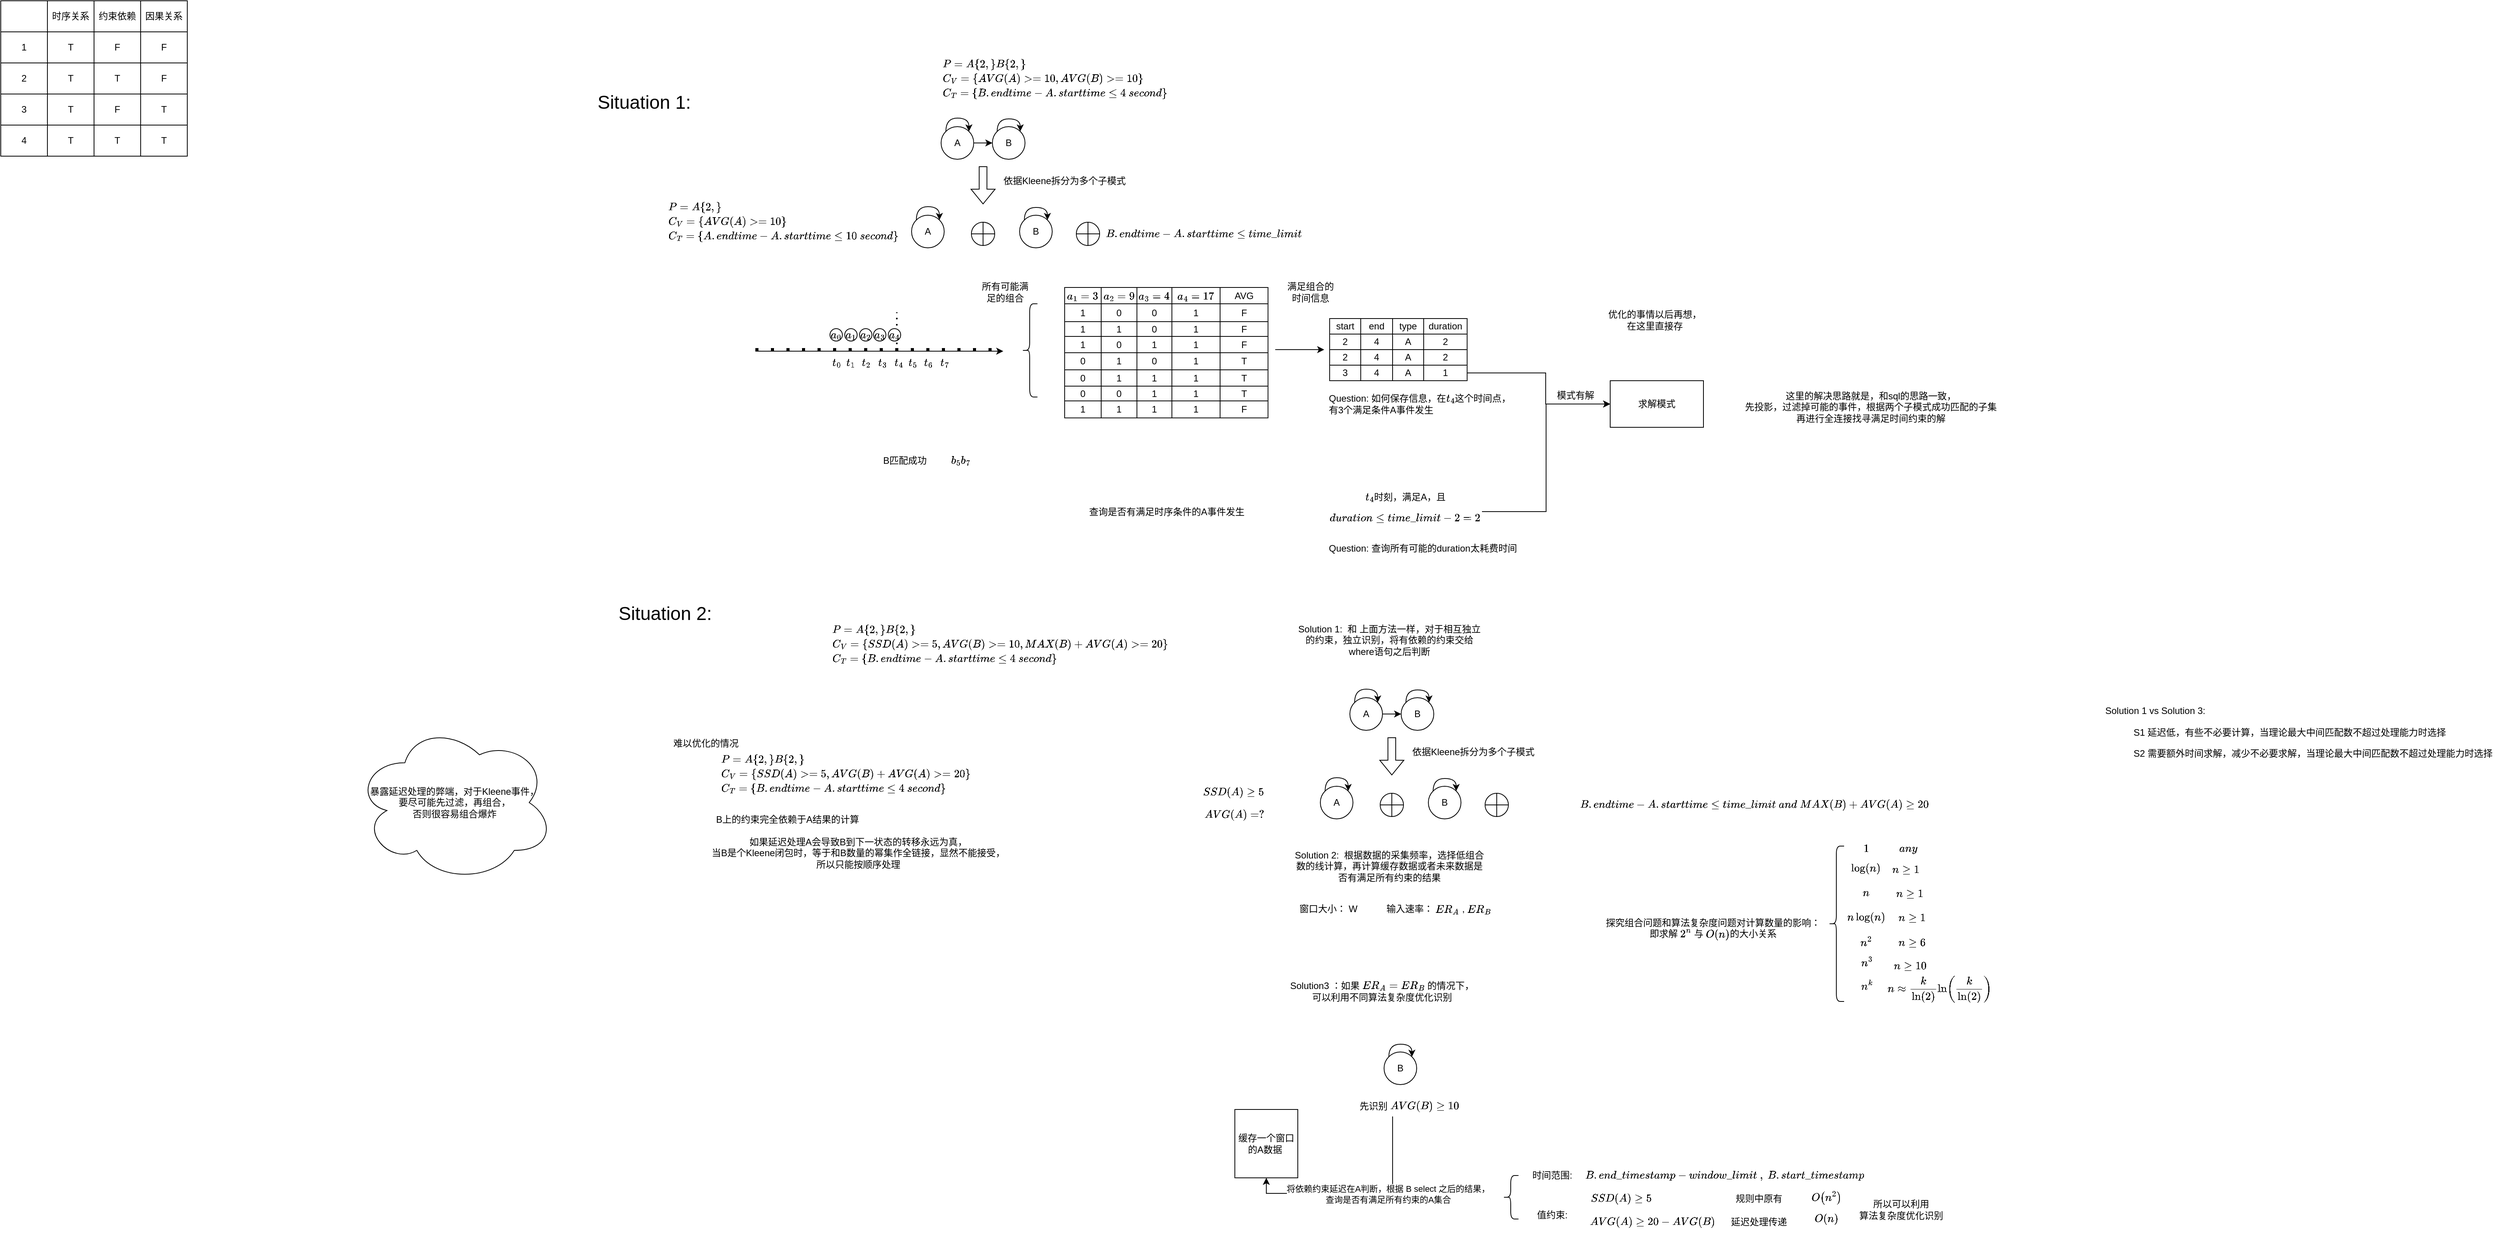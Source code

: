 <mxfile version="24.7.17">
  <diagram name="solution" id="qw6IBQWtgg2uzaBCxlZd">
    <mxGraphModel dx="2685" dy="1041" grid="0" gridSize="10" guides="1" tooltips="1" connect="1" arrows="1" fold="1" page="0" pageScale="1" pageWidth="1200" pageHeight="1920" math="1" shadow="0">
      <root>
        <mxCell id="0" />
        <mxCell id="1" parent="0" />
        <mxCell id="yxMzsUbInx-t9ANGKYJj-90" value="" style="shape=table;startSize=0;container=1;collapsible=0;childLayout=tableLayout;" parent="1" vertex="1">
          <mxGeometry x="-740" y="144" width="240" height="200" as="geometry" />
        </mxCell>
        <mxCell id="yxMzsUbInx-t9ANGKYJj-91" value="" style="shape=tableRow;horizontal=0;startSize=0;swimlaneHead=0;swimlaneBody=0;strokeColor=inherit;top=0;left=0;bottom=0;right=0;collapsible=0;dropTarget=0;fillColor=none;points=[[0,0.5],[1,0.5]];portConstraint=eastwest;" parent="yxMzsUbInx-t9ANGKYJj-90" vertex="1">
          <mxGeometry width="240" height="40" as="geometry" />
        </mxCell>
        <mxCell id="yxMzsUbInx-t9ANGKYJj-92" value="" style="shape=partialRectangle;html=1;whiteSpace=wrap;connectable=0;strokeColor=inherit;overflow=hidden;fillColor=none;top=0;left=0;bottom=0;right=0;pointerEvents=1;" parent="yxMzsUbInx-t9ANGKYJj-91" vertex="1">
          <mxGeometry width="60" height="40" as="geometry">
            <mxRectangle width="60" height="40" as="alternateBounds" />
          </mxGeometry>
        </mxCell>
        <mxCell id="yxMzsUbInx-t9ANGKYJj-93" value="时序关系" style="shape=partialRectangle;html=1;whiteSpace=wrap;connectable=0;strokeColor=inherit;overflow=hidden;fillColor=none;top=0;left=0;bottom=0;right=0;pointerEvents=1;" parent="yxMzsUbInx-t9ANGKYJj-91" vertex="1">
          <mxGeometry x="60" width="60" height="40" as="geometry">
            <mxRectangle width="60" height="40" as="alternateBounds" />
          </mxGeometry>
        </mxCell>
        <mxCell id="yxMzsUbInx-t9ANGKYJj-94" value="约束依赖" style="shape=partialRectangle;html=1;whiteSpace=wrap;connectable=0;strokeColor=inherit;overflow=hidden;fillColor=none;top=0;left=0;bottom=0;right=0;pointerEvents=1;" parent="yxMzsUbInx-t9ANGKYJj-91" vertex="1">
          <mxGeometry x="120" width="60" height="40" as="geometry">
            <mxRectangle width="60" height="40" as="alternateBounds" />
          </mxGeometry>
        </mxCell>
        <mxCell id="yxMzsUbInx-t9ANGKYJj-95" value="因果关系" style="shape=partialRectangle;html=1;whiteSpace=wrap;connectable=0;strokeColor=inherit;overflow=hidden;fillColor=none;top=0;left=0;bottom=0;right=0;pointerEvents=1;" parent="yxMzsUbInx-t9ANGKYJj-91" vertex="1">
          <mxGeometry x="180" width="60" height="40" as="geometry">
            <mxRectangle width="60" height="40" as="alternateBounds" />
          </mxGeometry>
        </mxCell>
        <mxCell id="yxMzsUbInx-t9ANGKYJj-96" value="" style="shape=tableRow;horizontal=0;startSize=0;swimlaneHead=0;swimlaneBody=0;strokeColor=inherit;top=0;left=0;bottom=0;right=0;collapsible=0;dropTarget=0;fillColor=none;points=[[0,0.5],[1,0.5]];portConstraint=eastwest;" parent="yxMzsUbInx-t9ANGKYJj-90" vertex="1">
          <mxGeometry y="40" width="240" height="40" as="geometry" />
        </mxCell>
        <mxCell id="yxMzsUbInx-t9ANGKYJj-97" value="1" style="shape=partialRectangle;html=1;whiteSpace=wrap;connectable=0;strokeColor=inherit;overflow=hidden;fillColor=none;top=0;left=0;bottom=0;right=0;pointerEvents=1;" parent="yxMzsUbInx-t9ANGKYJj-96" vertex="1">
          <mxGeometry width="60" height="40" as="geometry">
            <mxRectangle width="60" height="40" as="alternateBounds" />
          </mxGeometry>
        </mxCell>
        <mxCell id="yxMzsUbInx-t9ANGKYJj-98" value="T" style="shape=partialRectangle;html=1;whiteSpace=wrap;connectable=0;strokeColor=inherit;overflow=hidden;fillColor=none;top=0;left=0;bottom=0;right=0;pointerEvents=1;" parent="yxMzsUbInx-t9ANGKYJj-96" vertex="1">
          <mxGeometry x="60" width="60" height="40" as="geometry">
            <mxRectangle width="60" height="40" as="alternateBounds" />
          </mxGeometry>
        </mxCell>
        <mxCell id="yxMzsUbInx-t9ANGKYJj-99" value="F" style="shape=partialRectangle;html=1;whiteSpace=wrap;connectable=0;strokeColor=inherit;overflow=hidden;fillColor=none;top=0;left=0;bottom=0;right=0;pointerEvents=1;" parent="yxMzsUbInx-t9ANGKYJj-96" vertex="1">
          <mxGeometry x="120" width="60" height="40" as="geometry">
            <mxRectangle width="60" height="40" as="alternateBounds" />
          </mxGeometry>
        </mxCell>
        <mxCell id="yxMzsUbInx-t9ANGKYJj-100" value="F" style="shape=partialRectangle;html=1;whiteSpace=wrap;connectable=0;strokeColor=inherit;overflow=hidden;fillColor=none;top=0;left=0;bottom=0;right=0;pointerEvents=1;" parent="yxMzsUbInx-t9ANGKYJj-96" vertex="1">
          <mxGeometry x="180" width="60" height="40" as="geometry">
            <mxRectangle width="60" height="40" as="alternateBounds" />
          </mxGeometry>
        </mxCell>
        <mxCell id="yxMzsUbInx-t9ANGKYJj-101" value="" style="shape=tableRow;horizontal=0;startSize=0;swimlaneHead=0;swimlaneBody=0;strokeColor=inherit;top=0;left=0;bottom=0;right=0;collapsible=0;dropTarget=0;fillColor=none;points=[[0,0.5],[1,0.5]];portConstraint=eastwest;" parent="yxMzsUbInx-t9ANGKYJj-90" vertex="1">
          <mxGeometry y="80" width="240" height="40" as="geometry" />
        </mxCell>
        <mxCell id="yxMzsUbInx-t9ANGKYJj-102" value="2" style="shape=partialRectangle;html=1;whiteSpace=wrap;connectable=0;strokeColor=inherit;overflow=hidden;fillColor=none;top=0;left=0;bottom=0;right=0;pointerEvents=1;" parent="yxMzsUbInx-t9ANGKYJj-101" vertex="1">
          <mxGeometry width="60" height="40" as="geometry">
            <mxRectangle width="60" height="40" as="alternateBounds" />
          </mxGeometry>
        </mxCell>
        <mxCell id="yxMzsUbInx-t9ANGKYJj-103" value="T" style="shape=partialRectangle;html=1;whiteSpace=wrap;connectable=0;strokeColor=inherit;overflow=hidden;fillColor=none;top=0;left=0;bottom=0;right=0;pointerEvents=1;" parent="yxMzsUbInx-t9ANGKYJj-101" vertex="1">
          <mxGeometry x="60" width="60" height="40" as="geometry">
            <mxRectangle width="60" height="40" as="alternateBounds" />
          </mxGeometry>
        </mxCell>
        <mxCell id="yxMzsUbInx-t9ANGKYJj-104" value="T" style="shape=partialRectangle;html=1;whiteSpace=wrap;connectable=0;strokeColor=inherit;overflow=hidden;fillColor=none;top=0;left=0;bottom=0;right=0;pointerEvents=1;" parent="yxMzsUbInx-t9ANGKYJj-101" vertex="1">
          <mxGeometry x="120" width="60" height="40" as="geometry">
            <mxRectangle width="60" height="40" as="alternateBounds" />
          </mxGeometry>
        </mxCell>
        <mxCell id="yxMzsUbInx-t9ANGKYJj-105" value="F" style="shape=partialRectangle;html=1;whiteSpace=wrap;connectable=0;strokeColor=inherit;overflow=hidden;fillColor=none;top=0;left=0;bottom=0;right=0;pointerEvents=1;" parent="yxMzsUbInx-t9ANGKYJj-101" vertex="1">
          <mxGeometry x="180" width="60" height="40" as="geometry">
            <mxRectangle width="60" height="40" as="alternateBounds" />
          </mxGeometry>
        </mxCell>
        <mxCell id="yxMzsUbInx-t9ANGKYJj-106" value="" style="shape=tableRow;horizontal=0;startSize=0;swimlaneHead=0;swimlaneBody=0;strokeColor=inherit;top=0;left=0;bottom=0;right=0;collapsible=0;dropTarget=0;fillColor=none;points=[[0,0.5],[1,0.5]];portConstraint=eastwest;" parent="yxMzsUbInx-t9ANGKYJj-90" vertex="1">
          <mxGeometry y="120" width="240" height="40" as="geometry" />
        </mxCell>
        <mxCell id="yxMzsUbInx-t9ANGKYJj-107" value="3" style="shape=partialRectangle;html=1;whiteSpace=wrap;connectable=0;strokeColor=inherit;overflow=hidden;fillColor=none;top=0;left=0;bottom=0;right=0;pointerEvents=1;" parent="yxMzsUbInx-t9ANGKYJj-106" vertex="1">
          <mxGeometry width="60" height="40" as="geometry">
            <mxRectangle width="60" height="40" as="alternateBounds" />
          </mxGeometry>
        </mxCell>
        <mxCell id="yxMzsUbInx-t9ANGKYJj-108" value="T" style="shape=partialRectangle;html=1;whiteSpace=wrap;connectable=0;strokeColor=inherit;overflow=hidden;fillColor=none;top=0;left=0;bottom=0;right=0;pointerEvents=1;" parent="yxMzsUbInx-t9ANGKYJj-106" vertex="1">
          <mxGeometry x="60" width="60" height="40" as="geometry">
            <mxRectangle width="60" height="40" as="alternateBounds" />
          </mxGeometry>
        </mxCell>
        <mxCell id="yxMzsUbInx-t9ANGKYJj-109" value="F" style="shape=partialRectangle;html=1;whiteSpace=wrap;connectable=0;strokeColor=inherit;overflow=hidden;fillColor=none;top=0;left=0;bottom=0;right=0;pointerEvents=1;" parent="yxMzsUbInx-t9ANGKYJj-106" vertex="1">
          <mxGeometry x="120" width="60" height="40" as="geometry">
            <mxRectangle width="60" height="40" as="alternateBounds" />
          </mxGeometry>
        </mxCell>
        <mxCell id="yxMzsUbInx-t9ANGKYJj-110" value="T" style="shape=partialRectangle;html=1;whiteSpace=wrap;connectable=0;strokeColor=inherit;overflow=hidden;fillColor=none;top=0;left=0;bottom=0;right=0;pointerEvents=1;" parent="yxMzsUbInx-t9ANGKYJj-106" vertex="1">
          <mxGeometry x="180" width="60" height="40" as="geometry">
            <mxRectangle width="60" height="40" as="alternateBounds" />
          </mxGeometry>
        </mxCell>
        <mxCell id="yxMzsUbInx-t9ANGKYJj-111" value="" style="shape=tableRow;horizontal=0;startSize=0;swimlaneHead=0;swimlaneBody=0;strokeColor=inherit;top=0;left=0;bottom=0;right=0;collapsible=0;dropTarget=0;fillColor=none;points=[[0,0.5],[1,0.5]];portConstraint=eastwest;" parent="yxMzsUbInx-t9ANGKYJj-90" vertex="1">
          <mxGeometry y="160" width="240" height="40" as="geometry" />
        </mxCell>
        <mxCell id="yxMzsUbInx-t9ANGKYJj-112" value="4" style="shape=partialRectangle;html=1;whiteSpace=wrap;connectable=0;strokeColor=inherit;overflow=hidden;fillColor=none;top=0;left=0;bottom=0;right=0;pointerEvents=1;" parent="yxMzsUbInx-t9ANGKYJj-111" vertex="1">
          <mxGeometry width="60" height="40" as="geometry">
            <mxRectangle width="60" height="40" as="alternateBounds" />
          </mxGeometry>
        </mxCell>
        <mxCell id="yxMzsUbInx-t9ANGKYJj-113" value="T" style="shape=partialRectangle;html=1;whiteSpace=wrap;connectable=0;strokeColor=inherit;overflow=hidden;fillColor=none;top=0;left=0;bottom=0;right=0;pointerEvents=1;" parent="yxMzsUbInx-t9ANGKYJj-111" vertex="1">
          <mxGeometry x="60" width="60" height="40" as="geometry">
            <mxRectangle width="60" height="40" as="alternateBounds" />
          </mxGeometry>
        </mxCell>
        <mxCell id="yxMzsUbInx-t9ANGKYJj-114" value="T" style="shape=partialRectangle;html=1;whiteSpace=wrap;connectable=0;strokeColor=inherit;overflow=hidden;fillColor=none;top=0;left=0;bottom=0;right=0;pointerEvents=1;" parent="yxMzsUbInx-t9ANGKYJj-111" vertex="1">
          <mxGeometry x="120" width="60" height="40" as="geometry">
            <mxRectangle width="60" height="40" as="alternateBounds" />
          </mxGeometry>
        </mxCell>
        <mxCell id="yxMzsUbInx-t9ANGKYJj-115" value="T" style="shape=partialRectangle;html=1;whiteSpace=wrap;connectable=0;strokeColor=inherit;overflow=hidden;fillColor=none;top=0;left=0;bottom=0;right=0;pointerEvents=1;" parent="yxMzsUbInx-t9ANGKYJj-111" vertex="1">
          <mxGeometry x="180" width="60" height="40" as="geometry">
            <mxRectangle width="60" height="40" as="alternateBounds" />
          </mxGeometry>
        </mxCell>
        <mxCell id="yxMzsUbInx-t9ANGKYJj-124" value="" style="edgeStyle=orthogonalEdgeStyle;rounded=0;orthogonalLoop=1;jettySize=auto;html=1;" parent="1" source="yxMzsUbInx-t9ANGKYJj-118" target="yxMzsUbInx-t9ANGKYJj-123" edge="1">
          <mxGeometry relative="1" as="geometry" />
        </mxCell>
        <mxCell id="yxMzsUbInx-t9ANGKYJj-118" value="A" style="ellipse;whiteSpace=wrap;html=1;aspect=fixed;" parent="1" vertex="1">
          <mxGeometry x="470" y="306.01" width="42" height="42" as="geometry" />
        </mxCell>
        <mxCell id="yxMzsUbInx-t9ANGKYJj-121" style="edgeStyle=orthogonalEdgeStyle;rounded=0;orthogonalLoop=1;jettySize=auto;html=1;exitX=0;exitY=0;exitDx=0;exitDy=0;entryX=1;entryY=0;entryDx=0;entryDy=0;curved=1;" parent="1" source="yxMzsUbInx-t9ANGKYJj-118" target="yxMzsUbInx-t9ANGKYJj-118" edge="1">
          <mxGeometry relative="1" as="geometry">
            <Array as="points">
              <mxPoint x="476" y="295.01" />
              <mxPoint x="506" y="295.01" />
            </Array>
          </mxGeometry>
        </mxCell>
        <mxCell id="yxMzsUbInx-t9ANGKYJj-123" value="B" style="ellipse;whiteSpace=wrap;html=1;aspect=fixed;" parent="1" vertex="1">
          <mxGeometry x="536" y="306.01" width="42" height="42" as="geometry" />
        </mxCell>
        <mxCell id="yxMzsUbInx-t9ANGKYJj-125" style="edgeStyle=orthogonalEdgeStyle;rounded=0;orthogonalLoop=1;jettySize=auto;html=1;exitX=0;exitY=0;exitDx=0;exitDy=0;entryX=1;entryY=0;entryDx=0;entryDy=0;curved=1;" parent="1" source="yxMzsUbInx-t9ANGKYJj-123" target="yxMzsUbInx-t9ANGKYJj-123" edge="1">
          <mxGeometry relative="1" as="geometry">
            <Array as="points">
              <mxPoint x="542" y="296.01" />
              <mxPoint x="572" y="296.01" />
            </Array>
          </mxGeometry>
        </mxCell>
        <mxCell id="yxMzsUbInx-t9ANGKYJj-126" value="&lt;font style=&quot;font-size: 24px;&quot;&gt;Situation 1:&lt;/font&gt;" style="text;html=1;align=center;verticalAlign=middle;whiteSpace=wrap;rounded=0;" parent="1" vertex="1">
          <mxGeometry x="5" y="206" width="166" height="138" as="geometry" />
        </mxCell>
        <mxCell id="yxMzsUbInx-t9ANGKYJj-128" value="A" style="ellipse;whiteSpace=wrap;html=1;aspect=fixed;" parent="1" vertex="1">
          <mxGeometry x="432" y="419.99" width="42" height="42" as="geometry" />
        </mxCell>
        <mxCell id="yxMzsUbInx-t9ANGKYJj-129" style="edgeStyle=orthogonalEdgeStyle;rounded=0;orthogonalLoop=1;jettySize=auto;html=1;exitX=0;exitY=0;exitDx=0;exitDy=0;entryX=1;entryY=0;entryDx=0;entryDy=0;curved=1;" parent="1" source="yxMzsUbInx-t9ANGKYJj-128" target="yxMzsUbInx-t9ANGKYJj-128" edge="1">
          <mxGeometry relative="1" as="geometry">
            <Array as="points">
              <mxPoint x="438" y="408.99" />
              <mxPoint x="468" y="408.99" />
            </Array>
          </mxGeometry>
        </mxCell>
        <mxCell id="yxMzsUbInx-t9ANGKYJj-130" value="B" style="ellipse;whiteSpace=wrap;html=1;aspect=fixed;" parent="1" vertex="1">
          <mxGeometry x="571" y="419.99" width="42" height="42" as="geometry" />
        </mxCell>
        <mxCell id="yxMzsUbInx-t9ANGKYJj-131" style="edgeStyle=orthogonalEdgeStyle;rounded=0;orthogonalLoop=1;jettySize=auto;html=1;exitX=0;exitY=0;exitDx=0;exitDy=0;entryX=1;entryY=0;entryDx=0;entryDy=0;curved=1;" parent="1" source="yxMzsUbInx-t9ANGKYJj-130" target="yxMzsUbInx-t9ANGKYJj-130" edge="1">
          <mxGeometry relative="1" as="geometry">
            <Array as="points">
              <mxPoint x="577" y="409.99" />
              <mxPoint x="607" y="409.99" />
            </Array>
          </mxGeometry>
        </mxCell>
        <mxCell id="yxMzsUbInx-t9ANGKYJj-132" value="" style="shape=flexArrow;endArrow=classic;html=1;rounded=0;" parent="1" edge="1">
          <mxGeometry width="50" height="50" relative="1" as="geometry">
            <mxPoint x="524" y="357" as="sourcePoint" />
            <mxPoint x="524" y="406" as="targetPoint" />
          </mxGeometry>
        </mxCell>
        <mxCell id="yxMzsUbInx-t9ANGKYJj-133" value="依据Kleene拆分为多个子模式" style="text;html=1;align=center;verticalAlign=middle;whiteSpace=wrap;rounded=0;" parent="1" vertex="1">
          <mxGeometry x="546" y="361" width="166" height="30" as="geometry" />
        </mxCell>
        <mxCell id="yxMzsUbInx-t9ANGKYJj-134" value="$$B.endtime - A.starttime \leq time\_limit$$" style="text;html=1;align=center;verticalAlign=middle;whiteSpace=wrap;rounded=0;" parent="1" vertex="1">
          <mxGeometry x="712" y="429.02" width="192" height="30" as="geometry" />
        </mxCell>
        <mxCell id="yxMzsUbInx-t9ANGKYJj-136" value="" style="verticalLabelPosition=bottom;verticalAlign=top;html=1;shape=mxgraph.flowchart.summing_function;" parent="1" vertex="1">
          <mxGeometry x="509" y="429.02" width="30" height="30" as="geometry" />
        </mxCell>
        <mxCell id="yxMzsUbInx-t9ANGKYJj-137" value="" style="verticalLabelPosition=bottom;verticalAlign=top;html=1;shape=mxgraph.flowchart.summing_function;" parent="1" vertex="1">
          <mxGeometry x="644" y="429.02" width="30" height="30" as="geometry" />
        </mxCell>
        <mxCell id="yxMzsUbInx-t9ANGKYJj-140" value="" style="group" parent="1" vertex="1" connectable="0">
          <mxGeometry x="231" y="593" width="319" height="2" as="geometry" />
        </mxCell>
        <mxCell id="yxMzsUbInx-t9ANGKYJj-138" value="" style="endArrow=classic;html=1;rounded=0;" parent="yxMzsUbInx-t9ANGKYJj-140" edge="1">
          <mxGeometry width="50" height="50" relative="1" as="geometry">
            <mxPoint y="2" as="sourcePoint" />
            <mxPoint x="319" y="2" as="targetPoint" />
          </mxGeometry>
        </mxCell>
        <mxCell id="yxMzsUbInx-t9ANGKYJj-139" value="" style="endArrow=none;dashed=1;html=1;strokeWidth=4;rounded=0;dashPattern=1 4;" parent="yxMzsUbInx-t9ANGKYJj-140" edge="1">
          <mxGeometry width="50" height="50" relative="1" as="geometry">
            <mxPoint as="sourcePoint" />
            <mxPoint x="319" as="targetPoint" />
          </mxGeometry>
        </mxCell>
        <mxCell id="yxMzsUbInx-t9ANGKYJj-141" value="`t_{0}`" style="text;html=1;align=center;verticalAlign=middle;whiteSpace=wrap;rounded=0;" parent="1" vertex="1">
          <mxGeometry x="327" y="595" width="18" height="30" as="geometry" />
        </mxCell>
        <mxCell id="yxMzsUbInx-t9ANGKYJj-142" value="`t_1`" style="text;html=1;align=center;verticalAlign=middle;whiteSpace=wrap;rounded=0;" parent="1" vertex="1">
          <mxGeometry x="345" y="595" width="18" height="30" as="geometry" />
        </mxCell>
        <mxCell id="yxMzsUbInx-t9ANGKYJj-143" value="`t_2`" style="text;html=1;align=center;verticalAlign=middle;whiteSpace=wrap;rounded=0;" parent="1" vertex="1">
          <mxGeometry x="365" y="595" width="18" height="30" as="geometry" />
        </mxCell>
        <mxCell id="yxMzsUbInx-t9ANGKYJj-144" value="`t_3`" style="text;html=1;align=center;verticalAlign=middle;whiteSpace=wrap;rounded=0;" parent="1" vertex="1">
          <mxGeometry x="386" y="595" width="18" height="30" as="geometry" />
        </mxCell>
        <mxCell id="yxMzsUbInx-t9ANGKYJj-145" value="&lt;b&gt;`t_{4}`&lt;/b&gt;" style="text;html=1;align=center;verticalAlign=middle;whiteSpace=wrap;rounded=0;" parent="1" vertex="1">
          <mxGeometry x="407" y="595" width="18" height="30" as="geometry" />
        </mxCell>
        <mxCell id="yxMzsUbInx-t9ANGKYJj-146" value="`t_5`" style="text;html=1;align=center;verticalAlign=middle;whiteSpace=wrap;rounded=0;" parent="1" vertex="1">
          <mxGeometry x="425" y="595" width="18" height="30" as="geometry" />
        </mxCell>
        <mxCell id="yxMzsUbInx-t9ANGKYJj-147" value="`t_6`" style="text;html=1;align=center;verticalAlign=middle;whiteSpace=wrap;rounded=0;" parent="1" vertex="1">
          <mxGeometry x="445" y="595" width="18" height="30" as="geometry" />
        </mxCell>
        <mxCell id="yxMzsUbInx-t9ANGKYJj-148" value="`t_7`" style="text;html=1;align=center;verticalAlign=middle;whiteSpace=wrap;rounded=0;" parent="1" vertex="1">
          <mxGeometry x="466" y="595" width="18" height="30" as="geometry" />
        </mxCell>
        <mxCell id="yxMzsUbInx-t9ANGKYJj-149" value="" style="endArrow=none;dashed=1;html=1;dashPattern=1 3;strokeWidth=2;rounded=0;" parent="1" edge="1">
          <mxGeometry width="50" height="50" relative="1" as="geometry">
            <mxPoint x="413" y="594" as="sourcePoint" />
            <mxPoint x="413" y="545" as="targetPoint" />
          </mxGeometry>
        </mxCell>
        <mxCell id="yxMzsUbInx-t9ANGKYJj-152" value="$$\begin{align}&amp;amp; P = A\{2,\} B\{2,\} \\&amp;amp; C_V = \{AVG(A) &amp;gt;= 10, AVG(B) &amp;gt;= 10\} \\&amp;amp; C_T = \{B.endtime - A.starttime \leq 4\ second\} \end{align}$$" style="text;html=1;align=center;verticalAlign=middle;resizable=0;points=[];autosize=1;strokeColor=none;fillColor=none;" parent="1" vertex="1">
          <mxGeometry x="230" y="231" width="771" height="26" as="geometry" />
        </mxCell>
        <mxCell id="yxMzsUbInx-t9ANGKYJj-155" value="$$\begin{align}&amp;amp; P = A\{2,\} \\&amp;amp; C_V = \{AVG(A) &amp;gt;= 10\} \\&amp;amp; C_T = \{A.endtime - A.starttime \leq 10\ second\} \end{align}$$" style="text;html=1;align=center;verticalAlign=middle;resizable=0;points=[];autosize=1;strokeColor=none;fillColor=none;" parent="1" vertex="1">
          <mxGeometry x="-64" y="415" width="661" height="26" as="geometry" />
        </mxCell>
        <mxCell id="yxMzsUbInx-t9ANGKYJj-158" value="`a_0`" style="ellipse;whiteSpace=wrap;html=1;aspect=fixed;" parent="1" vertex="1">
          <mxGeometry x="327" y="566" width="16" height="16" as="geometry" />
        </mxCell>
        <mxCell id="yxMzsUbInx-t9ANGKYJj-159" value="`a_1`" style="ellipse;whiteSpace=wrap;html=1;aspect=fixed;" parent="1" vertex="1">
          <mxGeometry x="346" y="566" width="16" height="16" as="geometry" />
        </mxCell>
        <mxCell id="yxMzsUbInx-t9ANGKYJj-160" value="`a_2`" style="ellipse;whiteSpace=wrap;html=1;aspect=fixed;" parent="1" vertex="1">
          <mxGeometry x="365" y="566" width="16" height="16" as="geometry" />
        </mxCell>
        <mxCell id="yxMzsUbInx-t9ANGKYJj-161" value="`a_3`" style="ellipse;whiteSpace=wrap;html=1;aspect=fixed;" parent="1" vertex="1">
          <mxGeometry x="383" y="566" width="16" height="16" as="geometry" />
        </mxCell>
        <mxCell id="yxMzsUbInx-t9ANGKYJj-162" value="`a_4`" style="ellipse;whiteSpace=wrap;html=1;aspect=fixed;" parent="1" vertex="1">
          <mxGeometry x="402" y="566" width="16" height="16" as="geometry" />
        </mxCell>
        <mxCell id="yxMzsUbInx-t9ANGKYJj-163" value="" style="shape=curlyBracket;whiteSpace=wrap;html=1;rounded=1;labelPosition=left;verticalLabelPosition=middle;align=right;verticalAlign=middle;" parent="1" vertex="1">
          <mxGeometry x="574" y="534" width="20" height="120" as="geometry" />
        </mxCell>
        <mxCell id="yxMzsUbInx-t9ANGKYJj-165" value="" style="shape=table;startSize=0;container=1;collapsible=0;childLayout=tableLayout;" parent="1" vertex="1">
          <mxGeometry x="629" y="513" width="261.683" height="167.878" as="geometry" />
        </mxCell>
        <mxCell id="yxMzsUbInx-t9ANGKYJj-166" value="" style="shape=tableRow;horizontal=0;startSize=0;swimlaneHead=0;swimlaneBody=0;strokeColor=inherit;top=0;left=0;bottom=0;right=0;collapsible=0;dropTarget=0;fillColor=none;points=[[0,0.5],[1,0.5]];portConstraint=eastwest;" parent="yxMzsUbInx-t9ANGKYJj-165" vertex="1">
          <mxGeometry width="261.683" height="21" as="geometry" />
        </mxCell>
        <mxCell id="yxMzsUbInx-t9ANGKYJj-167" value="`a_1=3`" style="shape=partialRectangle;html=1;whiteSpace=wrap;connectable=0;strokeColor=inherit;overflow=hidden;fillColor=none;top=0;left=0;bottom=0;right=0;pointerEvents=1;" parent="yxMzsUbInx-t9ANGKYJj-166" vertex="1">
          <mxGeometry width="47" height="21" as="geometry">
            <mxRectangle width="47" height="21" as="alternateBounds" />
          </mxGeometry>
        </mxCell>
        <mxCell id="yxMzsUbInx-t9ANGKYJj-168" value="`a_2=9`" style="shape=partialRectangle;html=1;whiteSpace=wrap;connectable=0;strokeColor=inherit;overflow=hidden;fillColor=none;top=0;left=0;bottom=0;right=0;pointerEvents=1;" parent="yxMzsUbInx-t9ANGKYJj-166" vertex="1">
          <mxGeometry x="47" width="46" height="21" as="geometry">
            <mxRectangle width="46" height="21" as="alternateBounds" />
          </mxGeometry>
        </mxCell>
        <mxCell id="yxMzsUbInx-t9ANGKYJj-169" value="`a_3=4`" style="shape=partialRectangle;html=1;whiteSpace=wrap;connectable=0;strokeColor=inherit;overflow=hidden;fillColor=none;top=0;left=0;bottom=0;right=0;pointerEvents=1;" parent="yxMzsUbInx-t9ANGKYJj-166" vertex="1">
          <mxGeometry x="93" width="45" height="21" as="geometry">
            <mxRectangle width="45" height="21" as="alternateBounds" />
          </mxGeometry>
        </mxCell>
        <mxCell id="yxMzsUbInx-t9ANGKYJj-170" value="`a_4=17`" style="shape=partialRectangle;html=1;whiteSpace=wrap;connectable=0;strokeColor=inherit;overflow=hidden;fillColor=none;top=0;left=0;bottom=0;right=0;pointerEvents=1;" parent="yxMzsUbInx-t9ANGKYJj-166" vertex="1">
          <mxGeometry x="138" width="62" height="21" as="geometry">
            <mxRectangle width="62" height="21" as="alternateBounds" />
          </mxGeometry>
        </mxCell>
        <mxCell id="yxMzsUbInx-t9ANGKYJj-214" value="AVG" style="shape=partialRectangle;html=1;whiteSpace=wrap;connectable=0;strokeColor=inherit;overflow=hidden;fillColor=none;top=0;left=0;bottom=0;right=0;pointerEvents=1;" parent="yxMzsUbInx-t9ANGKYJj-166" vertex="1">
          <mxGeometry x="200" width="62" height="21" as="geometry">
            <mxRectangle width="62" height="21" as="alternateBounds" />
          </mxGeometry>
        </mxCell>
        <mxCell id="yxMzsUbInx-t9ANGKYJj-171" value="" style="shape=tableRow;horizontal=0;startSize=0;swimlaneHead=0;swimlaneBody=0;strokeColor=inherit;top=0;left=0;bottom=0;right=0;collapsible=0;dropTarget=0;fillColor=none;points=[[0,0.5],[1,0.5]];portConstraint=eastwest;" parent="yxMzsUbInx-t9ANGKYJj-165" vertex="1">
          <mxGeometry y="21" width="261.683" height="23" as="geometry" />
        </mxCell>
        <mxCell id="yxMzsUbInx-t9ANGKYJj-172" value="1" style="shape=partialRectangle;html=1;whiteSpace=wrap;connectable=0;strokeColor=inherit;overflow=hidden;fillColor=none;top=0;left=0;bottom=0;right=0;pointerEvents=1;" parent="yxMzsUbInx-t9ANGKYJj-171" vertex="1">
          <mxGeometry width="47" height="23" as="geometry">
            <mxRectangle width="47" height="23" as="alternateBounds" />
          </mxGeometry>
        </mxCell>
        <mxCell id="yxMzsUbInx-t9ANGKYJj-173" value="0" style="shape=partialRectangle;html=1;whiteSpace=wrap;connectable=0;strokeColor=inherit;overflow=hidden;fillColor=none;top=0;left=0;bottom=0;right=0;pointerEvents=1;" parent="yxMzsUbInx-t9ANGKYJj-171" vertex="1">
          <mxGeometry x="47" width="46" height="23" as="geometry">
            <mxRectangle width="46" height="23" as="alternateBounds" />
          </mxGeometry>
        </mxCell>
        <mxCell id="yxMzsUbInx-t9ANGKYJj-174" value="0" style="shape=partialRectangle;html=1;whiteSpace=wrap;connectable=0;strokeColor=inherit;overflow=hidden;fillColor=none;top=0;left=0;bottom=0;right=0;pointerEvents=1;" parent="yxMzsUbInx-t9ANGKYJj-171" vertex="1">
          <mxGeometry x="93" width="45" height="23" as="geometry">
            <mxRectangle width="45" height="23" as="alternateBounds" />
          </mxGeometry>
        </mxCell>
        <mxCell id="yxMzsUbInx-t9ANGKYJj-175" value="1" style="shape=partialRectangle;html=1;whiteSpace=wrap;connectable=0;strokeColor=inherit;overflow=hidden;fillColor=none;top=0;left=0;bottom=0;right=0;pointerEvents=1;" parent="yxMzsUbInx-t9ANGKYJj-171" vertex="1">
          <mxGeometry x="138" width="62" height="23" as="geometry">
            <mxRectangle width="62" height="23" as="alternateBounds" />
          </mxGeometry>
        </mxCell>
        <mxCell id="yxMzsUbInx-t9ANGKYJj-215" value="F" style="shape=partialRectangle;html=1;whiteSpace=wrap;connectable=0;strokeColor=inherit;overflow=hidden;fillColor=none;top=0;left=0;bottom=0;right=0;pointerEvents=1;" parent="yxMzsUbInx-t9ANGKYJj-171" vertex="1">
          <mxGeometry x="200" width="62" height="23" as="geometry">
            <mxRectangle width="62" height="23" as="alternateBounds" />
          </mxGeometry>
        </mxCell>
        <mxCell id="yxMzsUbInx-t9ANGKYJj-176" value="" style="shape=tableRow;horizontal=0;startSize=0;swimlaneHead=0;swimlaneBody=0;strokeColor=inherit;top=0;left=0;bottom=0;right=0;collapsible=0;dropTarget=0;fillColor=none;points=[[0,0.5],[1,0.5]];portConstraint=eastwest;" parent="yxMzsUbInx-t9ANGKYJj-165" vertex="1">
          <mxGeometry y="44" width="261.683" height="19" as="geometry" />
        </mxCell>
        <mxCell id="yxMzsUbInx-t9ANGKYJj-177" value="1" style="shape=partialRectangle;html=1;whiteSpace=wrap;connectable=0;strokeColor=inherit;overflow=hidden;fillColor=none;top=0;left=0;bottom=0;right=0;pointerEvents=1;" parent="yxMzsUbInx-t9ANGKYJj-176" vertex="1">
          <mxGeometry width="47" height="19" as="geometry">
            <mxRectangle width="47" height="19" as="alternateBounds" />
          </mxGeometry>
        </mxCell>
        <mxCell id="yxMzsUbInx-t9ANGKYJj-178" value="1" style="shape=partialRectangle;html=1;whiteSpace=wrap;connectable=0;strokeColor=inherit;overflow=hidden;fillColor=none;top=0;left=0;bottom=0;right=0;pointerEvents=1;" parent="yxMzsUbInx-t9ANGKYJj-176" vertex="1">
          <mxGeometry x="47" width="46" height="19" as="geometry">
            <mxRectangle width="46" height="19" as="alternateBounds" />
          </mxGeometry>
        </mxCell>
        <mxCell id="yxMzsUbInx-t9ANGKYJj-179" value="0" style="shape=partialRectangle;html=1;whiteSpace=wrap;connectable=0;strokeColor=inherit;overflow=hidden;fillColor=none;top=0;left=0;bottom=0;right=0;pointerEvents=1;" parent="yxMzsUbInx-t9ANGKYJj-176" vertex="1">
          <mxGeometry x="93" width="45" height="19" as="geometry">
            <mxRectangle width="45" height="19" as="alternateBounds" />
          </mxGeometry>
        </mxCell>
        <mxCell id="yxMzsUbInx-t9ANGKYJj-180" value="1" style="shape=partialRectangle;html=1;whiteSpace=wrap;connectable=0;strokeColor=inherit;overflow=hidden;fillColor=none;top=0;left=0;bottom=0;right=0;pointerEvents=1;" parent="yxMzsUbInx-t9ANGKYJj-176" vertex="1">
          <mxGeometry x="138" width="62" height="19" as="geometry">
            <mxRectangle width="62" height="19" as="alternateBounds" />
          </mxGeometry>
        </mxCell>
        <mxCell id="yxMzsUbInx-t9ANGKYJj-216" value="F" style="shape=partialRectangle;html=1;whiteSpace=wrap;connectable=0;strokeColor=inherit;overflow=hidden;fillColor=none;top=0;left=0;bottom=0;right=0;pointerEvents=1;" parent="yxMzsUbInx-t9ANGKYJj-176" vertex="1">
          <mxGeometry x="200" width="62" height="19" as="geometry">
            <mxRectangle width="62" height="19" as="alternateBounds" />
          </mxGeometry>
        </mxCell>
        <mxCell id="yxMzsUbInx-t9ANGKYJj-181" value="" style="shape=tableRow;horizontal=0;startSize=0;swimlaneHead=0;swimlaneBody=0;strokeColor=inherit;top=0;left=0;bottom=0;right=0;collapsible=0;dropTarget=0;fillColor=none;points=[[0,0.5],[1,0.5]];portConstraint=eastwest;" parent="yxMzsUbInx-t9ANGKYJj-165" vertex="1">
          <mxGeometry y="63" width="261.683" height="21" as="geometry" />
        </mxCell>
        <mxCell id="yxMzsUbInx-t9ANGKYJj-182" value="1" style="shape=partialRectangle;html=1;whiteSpace=wrap;connectable=0;strokeColor=inherit;overflow=hidden;fillColor=none;top=0;left=0;bottom=0;right=0;pointerEvents=1;" parent="yxMzsUbInx-t9ANGKYJj-181" vertex="1">
          <mxGeometry width="47" height="21" as="geometry">
            <mxRectangle width="47" height="21" as="alternateBounds" />
          </mxGeometry>
        </mxCell>
        <mxCell id="yxMzsUbInx-t9ANGKYJj-183" value="0" style="shape=partialRectangle;html=1;whiteSpace=wrap;connectable=0;strokeColor=inherit;overflow=hidden;fillColor=none;top=0;left=0;bottom=0;right=0;pointerEvents=1;" parent="yxMzsUbInx-t9ANGKYJj-181" vertex="1">
          <mxGeometry x="47" width="46" height="21" as="geometry">
            <mxRectangle width="46" height="21" as="alternateBounds" />
          </mxGeometry>
        </mxCell>
        <mxCell id="yxMzsUbInx-t9ANGKYJj-184" value="1" style="shape=partialRectangle;html=1;whiteSpace=wrap;connectable=0;strokeColor=inherit;overflow=hidden;fillColor=none;top=0;left=0;bottom=0;right=0;pointerEvents=1;" parent="yxMzsUbInx-t9ANGKYJj-181" vertex="1">
          <mxGeometry x="93" width="45" height="21" as="geometry">
            <mxRectangle width="45" height="21" as="alternateBounds" />
          </mxGeometry>
        </mxCell>
        <mxCell id="yxMzsUbInx-t9ANGKYJj-185" value="1" style="shape=partialRectangle;html=1;whiteSpace=wrap;connectable=0;strokeColor=inherit;overflow=hidden;fillColor=none;top=0;left=0;bottom=0;right=0;pointerEvents=1;" parent="yxMzsUbInx-t9ANGKYJj-181" vertex="1">
          <mxGeometry x="138" width="62" height="21" as="geometry">
            <mxRectangle width="62" height="21" as="alternateBounds" />
          </mxGeometry>
        </mxCell>
        <mxCell id="yxMzsUbInx-t9ANGKYJj-217" value="F" style="shape=partialRectangle;html=1;whiteSpace=wrap;connectable=0;strokeColor=inherit;overflow=hidden;fillColor=none;top=0;left=0;bottom=0;right=0;pointerEvents=1;" parent="yxMzsUbInx-t9ANGKYJj-181" vertex="1">
          <mxGeometry x="200" width="62" height="21" as="geometry">
            <mxRectangle width="62" height="21" as="alternateBounds" />
          </mxGeometry>
        </mxCell>
        <mxCell id="yxMzsUbInx-t9ANGKYJj-186" value="" style="shape=tableRow;horizontal=0;startSize=0;swimlaneHead=0;swimlaneBody=0;strokeColor=inherit;top=0;left=0;bottom=0;right=0;collapsible=0;dropTarget=0;fillColor=none;points=[[0,0.5],[1,0.5]];portConstraint=eastwest;" parent="yxMzsUbInx-t9ANGKYJj-165" vertex="1">
          <mxGeometry y="84" width="261.683" height="22" as="geometry" />
        </mxCell>
        <mxCell id="yxMzsUbInx-t9ANGKYJj-187" value="0" style="shape=partialRectangle;html=1;whiteSpace=wrap;connectable=0;strokeColor=inherit;overflow=hidden;fillColor=none;top=0;left=0;bottom=0;right=0;pointerEvents=1;" parent="yxMzsUbInx-t9ANGKYJj-186" vertex="1">
          <mxGeometry width="47" height="22" as="geometry">
            <mxRectangle width="47" height="22" as="alternateBounds" />
          </mxGeometry>
        </mxCell>
        <mxCell id="yxMzsUbInx-t9ANGKYJj-188" value="1" style="shape=partialRectangle;html=1;whiteSpace=wrap;connectable=0;strokeColor=inherit;overflow=hidden;fillColor=none;top=0;left=0;bottom=0;right=0;pointerEvents=1;" parent="yxMzsUbInx-t9ANGKYJj-186" vertex="1">
          <mxGeometry x="47" width="46" height="22" as="geometry">
            <mxRectangle width="46" height="22" as="alternateBounds" />
          </mxGeometry>
        </mxCell>
        <mxCell id="yxMzsUbInx-t9ANGKYJj-189" value="0" style="shape=partialRectangle;html=1;whiteSpace=wrap;connectable=0;strokeColor=inherit;overflow=hidden;fillColor=none;top=0;left=0;bottom=0;right=0;pointerEvents=1;" parent="yxMzsUbInx-t9ANGKYJj-186" vertex="1">
          <mxGeometry x="93" width="45" height="22" as="geometry">
            <mxRectangle width="45" height="22" as="alternateBounds" />
          </mxGeometry>
        </mxCell>
        <mxCell id="yxMzsUbInx-t9ANGKYJj-190" value="1" style="shape=partialRectangle;html=1;whiteSpace=wrap;connectable=0;strokeColor=inherit;overflow=hidden;fillColor=none;top=0;left=0;bottom=0;right=0;pointerEvents=1;" parent="yxMzsUbInx-t9ANGKYJj-186" vertex="1">
          <mxGeometry x="138" width="62" height="22" as="geometry">
            <mxRectangle width="62" height="22" as="alternateBounds" />
          </mxGeometry>
        </mxCell>
        <mxCell id="yxMzsUbInx-t9ANGKYJj-218" value="T" style="shape=partialRectangle;html=1;whiteSpace=wrap;connectable=0;strokeColor=inherit;overflow=hidden;fillColor=none;top=0;left=0;bottom=0;right=0;pointerEvents=1;" parent="yxMzsUbInx-t9ANGKYJj-186" vertex="1">
          <mxGeometry x="200" width="62" height="22" as="geometry">
            <mxRectangle width="62" height="22" as="alternateBounds" />
          </mxGeometry>
        </mxCell>
        <mxCell id="yxMzsUbInx-t9ANGKYJj-191" value="" style="shape=tableRow;horizontal=0;startSize=0;swimlaneHead=0;swimlaneBody=0;strokeColor=inherit;top=0;left=0;bottom=0;right=0;collapsible=0;dropTarget=0;fillColor=none;points=[[0,0.5],[1,0.5]];portConstraint=eastwest;" parent="yxMzsUbInx-t9ANGKYJj-165" vertex="1">
          <mxGeometry y="106" width="261.683" height="21" as="geometry" />
        </mxCell>
        <mxCell id="yxMzsUbInx-t9ANGKYJj-192" value="0" style="shape=partialRectangle;html=1;whiteSpace=wrap;connectable=0;strokeColor=inherit;overflow=hidden;fillColor=none;top=0;left=0;bottom=0;right=0;pointerEvents=1;" parent="yxMzsUbInx-t9ANGKYJj-191" vertex="1">
          <mxGeometry width="47" height="21" as="geometry">
            <mxRectangle width="47" height="21" as="alternateBounds" />
          </mxGeometry>
        </mxCell>
        <mxCell id="yxMzsUbInx-t9ANGKYJj-193" value="1" style="shape=partialRectangle;html=1;whiteSpace=wrap;connectable=0;strokeColor=inherit;overflow=hidden;fillColor=none;top=0;left=0;bottom=0;right=0;pointerEvents=1;" parent="yxMzsUbInx-t9ANGKYJj-191" vertex="1">
          <mxGeometry x="47" width="46" height="21" as="geometry">
            <mxRectangle width="46" height="21" as="alternateBounds" />
          </mxGeometry>
        </mxCell>
        <mxCell id="yxMzsUbInx-t9ANGKYJj-194" value="1" style="shape=partialRectangle;html=1;whiteSpace=wrap;connectable=0;strokeColor=inherit;overflow=hidden;fillColor=none;top=0;left=0;bottom=0;right=0;pointerEvents=1;" parent="yxMzsUbInx-t9ANGKYJj-191" vertex="1">
          <mxGeometry x="93" width="45" height="21" as="geometry">
            <mxRectangle width="45" height="21" as="alternateBounds" />
          </mxGeometry>
        </mxCell>
        <mxCell id="yxMzsUbInx-t9ANGKYJj-195" value="1" style="shape=partialRectangle;html=1;whiteSpace=wrap;connectable=0;strokeColor=inherit;overflow=hidden;fillColor=none;top=0;left=0;bottom=0;right=0;pointerEvents=1;" parent="yxMzsUbInx-t9ANGKYJj-191" vertex="1">
          <mxGeometry x="138" width="62" height="21" as="geometry">
            <mxRectangle width="62" height="21" as="alternateBounds" />
          </mxGeometry>
        </mxCell>
        <mxCell id="yxMzsUbInx-t9ANGKYJj-219" value="T" style="shape=partialRectangle;html=1;whiteSpace=wrap;connectable=0;strokeColor=inherit;overflow=hidden;fillColor=none;top=0;left=0;bottom=0;right=0;pointerEvents=1;" parent="yxMzsUbInx-t9ANGKYJj-191" vertex="1">
          <mxGeometry x="200" width="62" height="21" as="geometry">
            <mxRectangle width="62" height="21" as="alternateBounds" />
          </mxGeometry>
        </mxCell>
        <mxCell id="yxMzsUbInx-t9ANGKYJj-196" value="" style="shape=tableRow;horizontal=0;startSize=0;swimlaneHead=0;swimlaneBody=0;strokeColor=inherit;top=0;left=0;bottom=0;right=0;collapsible=0;dropTarget=0;fillColor=none;points=[[0,0.5],[1,0.5]];portConstraint=eastwest;" parent="yxMzsUbInx-t9ANGKYJj-165" vertex="1">
          <mxGeometry y="127" width="261.683" height="19" as="geometry" />
        </mxCell>
        <mxCell id="yxMzsUbInx-t9ANGKYJj-197" value="0" style="shape=partialRectangle;html=1;whiteSpace=wrap;connectable=0;strokeColor=inherit;overflow=hidden;fillColor=none;top=0;left=0;bottom=0;right=0;pointerEvents=1;" parent="yxMzsUbInx-t9ANGKYJj-196" vertex="1">
          <mxGeometry width="47" height="19" as="geometry">
            <mxRectangle width="47" height="19" as="alternateBounds" />
          </mxGeometry>
        </mxCell>
        <mxCell id="yxMzsUbInx-t9ANGKYJj-198" value="0" style="shape=partialRectangle;html=1;whiteSpace=wrap;connectable=0;strokeColor=inherit;overflow=hidden;fillColor=none;top=0;left=0;bottom=0;right=0;pointerEvents=1;" parent="yxMzsUbInx-t9ANGKYJj-196" vertex="1">
          <mxGeometry x="47" width="46" height="19" as="geometry">
            <mxRectangle width="46" height="19" as="alternateBounds" />
          </mxGeometry>
        </mxCell>
        <mxCell id="yxMzsUbInx-t9ANGKYJj-199" value="1" style="shape=partialRectangle;html=1;whiteSpace=wrap;connectable=0;strokeColor=inherit;overflow=hidden;fillColor=none;top=0;left=0;bottom=0;right=0;pointerEvents=1;" parent="yxMzsUbInx-t9ANGKYJj-196" vertex="1">
          <mxGeometry x="93" width="45" height="19" as="geometry">
            <mxRectangle width="45" height="19" as="alternateBounds" />
          </mxGeometry>
        </mxCell>
        <mxCell id="yxMzsUbInx-t9ANGKYJj-200" value="1" style="shape=partialRectangle;html=1;whiteSpace=wrap;connectable=0;strokeColor=inherit;overflow=hidden;fillColor=none;top=0;left=0;bottom=0;right=0;pointerEvents=1;" parent="yxMzsUbInx-t9ANGKYJj-196" vertex="1">
          <mxGeometry x="138" width="62" height="19" as="geometry">
            <mxRectangle width="62" height="19" as="alternateBounds" />
          </mxGeometry>
        </mxCell>
        <mxCell id="yxMzsUbInx-t9ANGKYJj-220" value="T" style="shape=partialRectangle;html=1;whiteSpace=wrap;connectable=0;strokeColor=inherit;overflow=hidden;fillColor=none;top=0;left=0;bottom=0;right=0;pointerEvents=1;" parent="yxMzsUbInx-t9ANGKYJj-196" vertex="1">
          <mxGeometry x="200" width="62" height="19" as="geometry">
            <mxRectangle width="62" height="19" as="alternateBounds" />
          </mxGeometry>
        </mxCell>
        <mxCell id="yxMzsUbInx-t9ANGKYJj-201" value="" style="shape=tableRow;horizontal=0;startSize=0;swimlaneHead=0;swimlaneBody=0;strokeColor=inherit;top=0;left=0;bottom=0;right=0;collapsible=0;dropTarget=0;fillColor=none;points=[[0,0.5],[1,0.5]];portConstraint=eastwest;" parent="yxMzsUbInx-t9ANGKYJj-165" vertex="1">
          <mxGeometry y="146" width="261.683" height="22" as="geometry" />
        </mxCell>
        <mxCell id="yxMzsUbInx-t9ANGKYJj-202" value="1" style="shape=partialRectangle;html=1;whiteSpace=wrap;connectable=0;strokeColor=inherit;overflow=hidden;fillColor=none;top=0;left=0;bottom=0;right=0;pointerEvents=1;" parent="yxMzsUbInx-t9ANGKYJj-201" vertex="1">
          <mxGeometry width="47" height="22" as="geometry">
            <mxRectangle width="47" height="22" as="alternateBounds" />
          </mxGeometry>
        </mxCell>
        <mxCell id="yxMzsUbInx-t9ANGKYJj-203" value="1" style="shape=partialRectangle;html=1;whiteSpace=wrap;connectable=0;strokeColor=inherit;overflow=hidden;fillColor=none;top=0;left=0;bottom=0;right=0;pointerEvents=1;" parent="yxMzsUbInx-t9ANGKYJj-201" vertex="1">
          <mxGeometry x="47" width="46" height="22" as="geometry">
            <mxRectangle width="46" height="22" as="alternateBounds" />
          </mxGeometry>
        </mxCell>
        <mxCell id="yxMzsUbInx-t9ANGKYJj-204" value="1" style="shape=partialRectangle;html=1;whiteSpace=wrap;connectable=0;strokeColor=inherit;overflow=hidden;fillColor=none;top=0;left=0;bottom=0;right=0;pointerEvents=1;" parent="yxMzsUbInx-t9ANGKYJj-201" vertex="1">
          <mxGeometry x="93" width="45" height="22" as="geometry">
            <mxRectangle width="45" height="22" as="alternateBounds" />
          </mxGeometry>
        </mxCell>
        <mxCell id="yxMzsUbInx-t9ANGKYJj-205" value="1" style="shape=partialRectangle;html=1;whiteSpace=wrap;connectable=0;strokeColor=inherit;overflow=hidden;fillColor=none;top=0;left=0;bottom=0;right=0;pointerEvents=1;" parent="yxMzsUbInx-t9ANGKYJj-201" vertex="1">
          <mxGeometry x="138" width="62" height="22" as="geometry">
            <mxRectangle width="62" height="22" as="alternateBounds" />
          </mxGeometry>
        </mxCell>
        <mxCell id="yxMzsUbInx-t9ANGKYJj-221" value="F" style="shape=partialRectangle;html=1;whiteSpace=wrap;connectable=0;strokeColor=inherit;overflow=hidden;fillColor=none;top=0;left=0;bottom=0;right=0;pointerEvents=1;" parent="yxMzsUbInx-t9ANGKYJj-201" vertex="1">
          <mxGeometry x="200" width="62" height="22" as="geometry">
            <mxRectangle width="62" height="22" as="alternateBounds" />
          </mxGeometry>
        </mxCell>
        <mxCell id="yxMzsUbInx-t9ANGKYJj-252" value="" style="shape=table;startSize=0;container=1;collapsible=0;childLayout=tableLayout;" parent="1" vertex="1">
          <mxGeometry x="970" y="553" width="176.902" height="80" as="geometry" />
        </mxCell>
        <mxCell id="yxMzsUbInx-t9ANGKYJj-253" value="" style="shape=tableRow;horizontal=0;startSize=0;swimlaneHead=0;swimlaneBody=0;strokeColor=inherit;top=0;left=0;bottom=0;right=0;collapsible=0;dropTarget=0;fillColor=none;points=[[0,0.5],[1,0.5]];portConstraint=eastwest;" parent="yxMzsUbInx-t9ANGKYJj-252" vertex="1">
          <mxGeometry width="176.902" height="20" as="geometry" />
        </mxCell>
        <mxCell id="yxMzsUbInx-t9ANGKYJj-254" value="start" style="shape=partialRectangle;html=1;whiteSpace=wrap;connectable=0;strokeColor=inherit;overflow=hidden;fillColor=none;top=0;left=0;bottom=0;right=0;pointerEvents=1;" parent="yxMzsUbInx-t9ANGKYJj-253" vertex="1">
          <mxGeometry width="40" height="20" as="geometry">
            <mxRectangle width="40" height="20" as="alternateBounds" />
          </mxGeometry>
        </mxCell>
        <mxCell id="yxMzsUbInx-t9ANGKYJj-255" value="end" style="shape=partialRectangle;html=1;whiteSpace=wrap;connectable=0;strokeColor=inherit;overflow=hidden;fillColor=none;top=0;left=0;bottom=0;right=0;pointerEvents=1;" parent="yxMzsUbInx-t9ANGKYJj-253" vertex="1">
          <mxGeometry x="40" width="41" height="20" as="geometry">
            <mxRectangle width="41" height="20" as="alternateBounds" />
          </mxGeometry>
        </mxCell>
        <mxCell id="yxMzsUbInx-t9ANGKYJj-256" value="type" style="shape=partialRectangle;html=1;whiteSpace=wrap;connectable=0;strokeColor=inherit;overflow=hidden;fillColor=none;top=0;left=0;bottom=0;right=0;pointerEvents=1;" parent="yxMzsUbInx-t9ANGKYJj-253" vertex="1">
          <mxGeometry x="81" width="40" height="20" as="geometry">
            <mxRectangle width="40" height="20" as="alternateBounds" />
          </mxGeometry>
        </mxCell>
        <mxCell id="yxMzsUbInx-t9ANGKYJj-311" value="duration" style="shape=partialRectangle;html=1;whiteSpace=wrap;connectable=0;strokeColor=inherit;overflow=hidden;fillColor=none;top=0;left=0;bottom=0;right=0;pointerEvents=1;" parent="yxMzsUbInx-t9ANGKYJj-253" vertex="1">
          <mxGeometry x="121" width="56" height="20" as="geometry">
            <mxRectangle width="56" height="20" as="alternateBounds" />
          </mxGeometry>
        </mxCell>
        <mxCell id="yxMzsUbInx-t9ANGKYJj-257" style="shape=tableRow;horizontal=0;startSize=0;swimlaneHead=0;swimlaneBody=0;strokeColor=inherit;top=0;left=0;bottom=0;right=0;collapsible=0;dropTarget=0;fillColor=none;points=[[0,0.5],[1,0.5]];portConstraint=eastwest;" parent="yxMzsUbInx-t9ANGKYJj-252" vertex="1">
          <mxGeometry y="20" width="176.902" height="20" as="geometry" />
        </mxCell>
        <mxCell id="yxMzsUbInx-t9ANGKYJj-258" value="2" style="shape=partialRectangle;html=1;whiteSpace=wrap;connectable=0;strokeColor=inherit;overflow=hidden;fillColor=none;top=0;left=0;bottom=0;right=0;pointerEvents=1;" parent="yxMzsUbInx-t9ANGKYJj-257" vertex="1">
          <mxGeometry width="40" height="20" as="geometry">
            <mxRectangle width="40" height="20" as="alternateBounds" />
          </mxGeometry>
        </mxCell>
        <mxCell id="yxMzsUbInx-t9ANGKYJj-259" value="4" style="shape=partialRectangle;html=1;whiteSpace=wrap;connectable=0;strokeColor=inherit;overflow=hidden;fillColor=none;top=0;left=0;bottom=0;right=0;pointerEvents=1;" parent="yxMzsUbInx-t9ANGKYJj-257" vertex="1">
          <mxGeometry x="40" width="41" height="20" as="geometry">
            <mxRectangle width="41" height="20" as="alternateBounds" />
          </mxGeometry>
        </mxCell>
        <mxCell id="yxMzsUbInx-t9ANGKYJj-260" value="A" style="shape=partialRectangle;html=1;whiteSpace=wrap;connectable=0;strokeColor=inherit;overflow=hidden;fillColor=none;top=0;left=0;bottom=0;right=0;pointerEvents=1;" parent="yxMzsUbInx-t9ANGKYJj-257" vertex="1">
          <mxGeometry x="81" width="40" height="20" as="geometry">
            <mxRectangle width="40" height="20" as="alternateBounds" />
          </mxGeometry>
        </mxCell>
        <mxCell id="yxMzsUbInx-t9ANGKYJj-312" value="2" style="shape=partialRectangle;html=1;whiteSpace=wrap;connectable=0;strokeColor=inherit;overflow=hidden;fillColor=none;top=0;left=0;bottom=0;right=0;pointerEvents=1;" parent="yxMzsUbInx-t9ANGKYJj-257" vertex="1">
          <mxGeometry x="121" width="56" height="20" as="geometry">
            <mxRectangle width="56" height="20" as="alternateBounds" />
          </mxGeometry>
        </mxCell>
        <mxCell id="yxMzsUbInx-t9ANGKYJj-261" style="shape=tableRow;horizontal=0;startSize=0;swimlaneHead=0;swimlaneBody=0;strokeColor=inherit;top=0;left=0;bottom=0;right=0;collapsible=0;dropTarget=0;fillColor=none;points=[[0,0.5],[1,0.5]];portConstraint=eastwest;" parent="yxMzsUbInx-t9ANGKYJj-252" vertex="1">
          <mxGeometry y="40" width="176.902" height="20" as="geometry" />
        </mxCell>
        <mxCell id="yxMzsUbInx-t9ANGKYJj-262" value="2" style="shape=partialRectangle;html=1;whiteSpace=wrap;connectable=0;strokeColor=inherit;overflow=hidden;fillColor=none;top=0;left=0;bottom=0;right=0;pointerEvents=1;" parent="yxMzsUbInx-t9ANGKYJj-261" vertex="1">
          <mxGeometry width="40" height="20" as="geometry">
            <mxRectangle width="40" height="20" as="alternateBounds" />
          </mxGeometry>
        </mxCell>
        <mxCell id="yxMzsUbInx-t9ANGKYJj-263" value="4" style="shape=partialRectangle;html=1;whiteSpace=wrap;connectable=0;strokeColor=inherit;overflow=hidden;fillColor=none;top=0;left=0;bottom=0;right=0;pointerEvents=1;" parent="yxMzsUbInx-t9ANGKYJj-261" vertex="1">
          <mxGeometry x="40" width="41" height="20" as="geometry">
            <mxRectangle width="41" height="20" as="alternateBounds" />
          </mxGeometry>
        </mxCell>
        <mxCell id="yxMzsUbInx-t9ANGKYJj-264" value="A" style="shape=partialRectangle;html=1;whiteSpace=wrap;connectable=0;strokeColor=inherit;overflow=hidden;fillColor=none;top=0;left=0;bottom=0;right=0;pointerEvents=1;" parent="yxMzsUbInx-t9ANGKYJj-261" vertex="1">
          <mxGeometry x="81" width="40" height="20" as="geometry">
            <mxRectangle width="40" height="20" as="alternateBounds" />
          </mxGeometry>
        </mxCell>
        <mxCell id="yxMzsUbInx-t9ANGKYJj-313" value="2" style="shape=partialRectangle;html=1;whiteSpace=wrap;connectable=0;strokeColor=inherit;overflow=hidden;fillColor=none;top=0;left=0;bottom=0;right=0;pointerEvents=1;" parent="yxMzsUbInx-t9ANGKYJj-261" vertex="1">
          <mxGeometry x="121" width="56" height="20" as="geometry">
            <mxRectangle width="56" height="20" as="alternateBounds" />
          </mxGeometry>
        </mxCell>
        <mxCell id="yxMzsUbInx-t9ANGKYJj-265" style="shape=tableRow;horizontal=0;startSize=0;swimlaneHead=0;swimlaneBody=0;strokeColor=inherit;top=0;left=0;bottom=0;right=0;collapsible=0;dropTarget=0;fillColor=none;points=[[0,0.5],[1,0.5]];portConstraint=eastwest;" parent="yxMzsUbInx-t9ANGKYJj-252" vertex="1">
          <mxGeometry y="60" width="176.902" height="20" as="geometry" />
        </mxCell>
        <mxCell id="yxMzsUbInx-t9ANGKYJj-266" value="3" style="shape=partialRectangle;html=1;whiteSpace=wrap;connectable=0;strokeColor=inherit;overflow=hidden;fillColor=none;top=0;left=0;bottom=0;right=0;pointerEvents=1;" parent="yxMzsUbInx-t9ANGKYJj-265" vertex="1">
          <mxGeometry width="40" height="20" as="geometry">
            <mxRectangle width="40" height="20" as="alternateBounds" />
          </mxGeometry>
        </mxCell>
        <mxCell id="yxMzsUbInx-t9ANGKYJj-267" value="4" style="shape=partialRectangle;html=1;whiteSpace=wrap;connectable=0;strokeColor=inherit;overflow=hidden;fillColor=none;top=0;left=0;bottom=0;right=0;pointerEvents=1;" parent="yxMzsUbInx-t9ANGKYJj-265" vertex="1">
          <mxGeometry x="40" width="41" height="20" as="geometry">
            <mxRectangle width="41" height="20" as="alternateBounds" />
          </mxGeometry>
        </mxCell>
        <mxCell id="yxMzsUbInx-t9ANGKYJj-268" value="A" style="shape=partialRectangle;html=1;whiteSpace=wrap;connectable=0;strokeColor=inherit;overflow=hidden;fillColor=none;top=0;left=0;bottom=0;right=0;pointerEvents=1;" parent="yxMzsUbInx-t9ANGKYJj-265" vertex="1">
          <mxGeometry x="81" width="40" height="20" as="geometry">
            <mxRectangle width="40" height="20" as="alternateBounds" />
          </mxGeometry>
        </mxCell>
        <mxCell id="yxMzsUbInx-t9ANGKYJj-314" value="1" style="shape=partialRectangle;html=1;whiteSpace=wrap;connectable=0;strokeColor=inherit;overflow=hidden;fillColor=none;top=0;left=0;bottom=0;right=0;pointerEvents=1;" parent="yxMzsUbInx-t9ANGKYJj-265" vertex="1">
          <mxGeometry x="121" width="56" height="20" as="geometry">
            <mxRectangle width="56" height="20" as="alternateBounds" />
          </mxGeometry>
        </mxCell>
        <mxCell id="yxMzsUbInx-t9ANGKYJj-269" value="所有可能满足的组合" style="text;html=1;align=center;verticalAlign=middle;whiteSpace=wrap;rounded=0;" parent="1" vertex="1">
          <mxGeometry x="518" y="504" width="69" height="30" as="geometry" />
        </mxCell>
        <mxCell id="yxMzsUbInx-t9ANGKYJj-270" value="满足组合的时间信息" style="text;html=1;align=center;verticalAlign=middle;whiteSpace=wrap;rounded=0;" parent="1" vertex="1">
          <mxGeometry x="911" y="504" width="69" height="30" as="geometry" />
        </mxCell>
        <mxCell id="yxMzsUbInx-t9ANGKYJj-291" value="" style="endArrow=classic;html=1;rounded=0;" parent="1" edge="1">
          <mxGeometry width="50" height="50" relative="1" as="geometry">
            <mxPoint x="900" y="593" as="sourcePoint" />
            <mxPoint x="963" y="593" as="targetPoint" />
          </mxGeometry>
        </mxCell>
        <mxCell id="yxMzsUbInx-t9ANGKYJj-310" value="Question: 如何保存信息，&lt;span style=&quot;background-color: initial;&quot;&gt;在`t_4`这个时间点，&lt;/span&gt;&lt;div&gt;&lt;span style=&quot;background-color: initial;&quot;&gt;有3个满足条件A事件发生&lt;/span&gt;&lt;/div&gt;" style="text;html=1;align=left;verticalAlign=middle;resizable=0;points=[];autosize=1;strokeColor=none;fillColor=none;" parent="1" vertex="1">
          <mxGeometry x="967" y="642" width="265" height="41" as="geometry" />
        </mxCell>
        <mxCell id="yxMzsUbInx-t9ANGKYJj-315" value="`b_5 b_7`" style="text;html=1;align=center;verticalAlign=middle;resizable=0;points=[];autosize=1;strokeColor=none;fillColor=none;" parent="1" vertex="1">
          <mxGeometry x="460" y="723" width="69" height="26" as="geometry" />
        </mxCell>
        <mxCell id="yxMzsUbInx-t9ANGKYJj-316" value="B匹配成功" style="text;html=1;align=center;verticalAlign=middle;resizable=0;points=[];autosize=1;strokeColor=none;fillColor=none;" parent="1" vertex="1">
          <mxGeometry x="386" y="723" width="74" height="26" as="geometry" />
        </mxCell>
        <mxCell id="yxMzsUbInx-t9ANGKYJj-317" value="查询是否有满足时序条件的A事件发生" style="text;html=1;align=center;verticalAlign=middle;resizable=0;points=[];autosize=1;strokeColor=none;fillColor=none;" parent="1" vertex="1">
          <mxGeometry x="650.84" y="788.5" width="218" height="26" as="geometry" />
        </mxCell>
        <mxCell id="yxMzsUbInx-t9ANGKYJj-321" value="" style="edgeStyle=orthogonalEdgeStyle;rounded=0;orthogonalLoop=1;jettySize=auto;html=1;entryX=0;entryY=0.5;entryDx=0;entryDy=0;" parent="1" source="yxMzsUbInx-t9ANGKYJj-318" target="yxMzsUbInx-t9ANGKYJj-320" edge="1">
          <mxGeometry relative="1" as="geometry" />
        </mxCell>
        <mxCell id="yxMzsUbInx-t9ANGKYJj-318" value="`t_4`时刻，满足A，且&lt;div&gt;$$duration \le time\_limit - 2 = 2$$&lt;/div&gt;" style="text;html=1;align=center;verticalAlign=middle;resizable=0;points=[];autosize=1;strokeColor=none;fillColor=none;" parent="1" vertex="1">
          <mxGeometry x="967.0" y="781" width="199" height="41" as="geometry" />
        </mxCell>
        <mxCell id="yxMzsUbInx-t9ANGKYJj-320" value="求解模式" style="whiteSpace=wrap;html=1;" parent="1" vertex="1">
          <mxGeometry x="1331" y="633" width="120" height="60" as="geometry" />
        </mxCell>
        <mxCell id="yxMzsUbInx-t9ANGKYJj-322" style="edgeStyle=orthogonalEdgeStyle;rounded=0;orthogonalLoop=1;jettySize=auto;html=1;exitX=1;exitY=0.5;exitDx=0;exitDy=0;entryX=0;entryY=0.5;entryDx=0;entryDy=0;" parent="1" source="yxMzsUbInx-t9ANGKYJj-265" target="yxMzsUbInx-t9ANGKYJj-320" edge="1">
          <mxGeometry relative="1" as="geometry">
            <Array as="points">
              <mxPoint x="1248" y="623" />
              <mxPoint x="1248" y="663" />
            </Array>
          </mxGeometry>
        </mxCell>
        <mxCell id="yxMzsUbInx-t9ANGKYJj-324" value="模式有解" style="text;html=1;align=center;verticalAlign=middle;resizable=0;points=[];autosize=1;strokeColor=none;fillColor=none;" parent="1" vertex="1">
          <mxGeometry x="1253" y="639" width="66" height="26" as="geometry" />
        </mxCell>
        <mxCell id="yxMzsUbInx-t9ANGKYJj-325" value="Question: 查询所有可能的duration太耗费时间" style="text;html=1;align=left;verticalAlign=middle;resizable=0;points=[];autosize=1;strokeColor=none;fillColor=none;" parent="1" vertex="1">
          <mxGeometry x="967" y="836" width="260" height="26" as="geometry" />
        </mxCell>
        <mxCell id="yxMzsUbInx-t9ANGKYJj-326" value="优化的事情以后再想，&lt;div&gt;在这里直接存&lt;/div&gt;" style="text;html=1;align=center;verticalAlign=middle;resizable=0;points=[];autosize=1;strokeColor=none;fillColor=none;" parent="1" vertex="1">
          <mxGeometry x="1319" y="534" width="138" height="41" as="geometry" />
        </mxCell>
        <mxCell id="yxMzsUbInx-t9ANGKYJj-327" value="这里的解决思路就是，和sql的思路一致，&lt;div&gt;先投影，过滤掉可能的事件，根据两个子模式成功匹配的子集&lt;/div&gt;&lt;div&gt;再进行全连接找寻满足时间约束的解&lt;/div&gt;" style="text;html=1;align=center;verticalAlign=middle;resizable=0;points=[];autosize=1;strokeColor=none;fillColor=none;" parent="1" vertex="1">
          <mxGeometry x="1495" y="639" width="342" height="55" as="geometry" />
        </mxCell>
        <mxCell id="ZNG3TC51sU9WlU0XuUPH-1" value="&lt;font style=&quot;font-size: 24px;&quot;&gt;Situation 2:&lt;/font&gt;" style="text;html=1;align=center;verticalAlign=middle;whiteSpace=wrap;rounded=0;" parent="1" vertex="1">
          <mxGeometry x="32" y="864" width="166" height="138" as="geometry" />
        </mxCell>
        <mxCell id="ZNG3TC51sU9WlU0XuUPH-2" value="" style="edgeStyle=orthogonalEdgeStyle;rounded=0;orthogonalLoop=1;jettySize=auto;html=1;" parent="1" source="ZNG3TC51sU9WlU0XuUPH-3" target="ZNG3TC51sU9WlU0XuUPH-5" edge="1">
          <mxGeometry relative="1" as="geometry" />
        </mxCell>
        <mxCell id="ZNG3TC51sU9WlU0XuUPH-3" value="A" style="ellipse;whiteSpace=wrap;html=1;aspect=fixed;" parent="1" vertex="1">
          <mxGeometry x="996" y="1041.01" width="42" height="42" as="geometry" />
        </mxCell>
        <mxCell id="ZNG3TC51sU9WlU0XuUPH-4" style="edgeStyle=orthogonalEdgeStyle;rounded=0;orthogonalLoop=1;jettySize=auto;html=1;exitX=0;exitY=0;exitDx=0;exitDy=0;entryX=1;entryY=0;entryDx=0;entryDy=0;curved=1;" parent="1" source="ZNG3TC51sU9WlU0XuUPH-3" target="ZNG3TC51sU9WlU0XuUPH-3" edge="1">
          <mxGeometry relative="1" as="geometry">
            <Array as="points">
              <mxPoint x="1002" y="1030.01" />
              <mxPoint x="1032" y="1030.01" />
            </Array>
          </mxGeometry>
        </mxCell>
        <mxCell id="ZNG3TC51sU9WlU0XuUPH-5" value="B" style="ellipse;whiteSpace=wrap;html=1;aspect=fixed;" parent="1" vertex="1">
          <mxGeometry x="1062" y="1041.01" width="42" height="42" as="geometry" />
        </mxCell>
        <mxCell id="ZNG3TC51sU9WlU0XuUPH-6" style="edgeStyle=orthogonalEdgeStyle;rounded=0;orthogonalLoop=1;jettySize=auto;html=1;exitX=0;exitY=0;exitDx=0;exitDy=0;entryX=1;entryY=0;entryDx=0;entryDy=0;curved=1;" parent="1" source="ZNG3TC51sU9WlU0XuUPH-5" target="ZNG3TC51sU9WlU0XuUPH-5" edge="1">
          <mxGeometry relative="1" as="geometry">
            <Array as="points">
              <mxPoint x="1068" y="1031.01" />
              <mxPoint x="1098" y="1031.01" />
            </Array>
          </mxGeometry>
        </mxCell>
        <mxCell id="ZNG3TC51sU9WlU0XuUPH-8" value="A" style="ellipse;whiteSpace=wrap;html=1;aspect=fixed;" parent="1" vertex="1">
          <mxGeometry x="958" y="1154.99" width="42" height="42" as="geometry" />
        </mxCell>
        <mxCell id="ZNG3TC51sU9WlU0XuUPH-9" style="edgeStyle=orthogonalEdgeStyle;rounded=0;orthogonalLoop=1;jettySize=auto;html=1;exitX=0;exitY=0;exitDx=0;exitDy=0;entryX=1;entryY=0;entryDx=0;entryDy=0;curved=1;" parent="1" source="ZNG3TC51sU9WlU0XuUPH-8" target="ZNG3TC51sU9WlU0XuUPH-8" edge="1">
          <mxGeometry relative="1" as="geometry">
            <Array as="points">
              <mxPoint x="964" y="1143.99" />
              <mxPoint x="994" y="1143.99" />
            </Array>
          </mxGeometry>
        </mxCell>
        <mxCell id="ZNG3TC51sU9WlU0XuUPH-10" value="B" style="ellipse;whiteSpace=wrap;html=1;aspect=fixed;" parent="1" vertex="1">
          <mxGeometry x="1097" y="1154.99" width="42" height="42" as="geometry" />
        </mxCell>
        <mxCell id="ZNG3TC51sU9WlU0XuUPH-11" style="edgeStyle=orthogonalEdgeStyle;rounded=0;orthogonalLoop=1;jettySize=auto;html=1;exitX=0;exitY=0;exitDx=0;exitDy=0;entryX=1;entryY=0;entryDx=0;entryDy=0;curved=1;" parent="1" source="ZNG3TC51sU9WlU0XuUPH-10" target="ZNG3TC51sU9WlU0XuUPH-10" edge="1">
          <mxGeometry relative="1" as="geometry">
            <Array as="points">
              <mxPoint x="1103" y="1144.99" />
              <mxPoint x="1133" y="1144.99" />
            </Array>
          </mxGeometry>
        </mxCell>
        <mxCell id="ZNG3TC51sU9WlU0XuUPH-12" value="" style="shape=flexArrow;endArrow=classic;html=1;rounded=0;" parent="1" edge="1">
          <mxGeometry width="50" height="50" relative="1" as="geometry">
            <mxPoint x="1050" y="1092" as="sourcePoint" />
            <mxPoint x="1050" y="1141" as="targetPoint" />
          </mxGeometry>
        </mxCell>
        <mxCell id="ZNG3TC51sU9WlU0XuUPH-13" value="依据Kleene拆分为多个子模式" style="text;html=1;align=center;verticalAlign=middle;whiteSpace=wrap;rounded=0;" parent="1" vertex="1">
          <mxGeometry x="1072" y="1096" width="166" height="30" as="geometry" />
        </mxCell>
        <mxCell id="ZNG3TC51sU9WlU0XuUPH-14" value="$$B.endtime - A.starttime \leq time\_limit\ and\ MAX(B) + AVG(A) \ge&amp;nbsp; 20$$" style="text;html=1;align=center;verticalAlign=middle;whiteSpace=wrap;rounded=0;" parent="1" vertex="1">
          <mxGeometry x="1421" y="1164.02" width="192" height="30" as="geometry" />
        </mxCell>
        <mxCell id="ZNG3TC51sU9WlU0XuUPH-15" value="" style="verticalLabelPosition=bottom;verticalAlign=top;html=1;shape=mxgraph.flowchart.summing_function;" parent="1" vertex="1">
          <mxGeometry x="1035" y="1164.02" width="30" height="30" as="geometry" />
        </mxCell>
        <mxCell id="ZNG3TC51sU9WlU0XuUPH-16" value="" style="verticalLabelPosition=bottom;verticalAlign=top;html=1;shape=mxgraph.flowchart.summing_function;" parent="1" vertex="1">
          <mxGeometry x="1170" y="1164.02" width="30" height="30" as="geometry" />
        </mxCell>
        <mxCell id="ZNG3TC51sU9WlU0XuUPH-29" value="$$\begin{align}&amp;amp; P = A\{2,\} B\{2,\} \\&amp;amp; C_V = \{SSD(A) &amp;gt;= 5, AVG(B) &amp;gt;=10, MAX(B) + AVG(A) &amp;gt;= 20\} \\&amp;amp; C_T = \{B.endtime - A.starttime \leq 4\ second\} \end{align}$$" style="text;html=1;align=center;verticalAlign=middle;resizable=0;points=[];autosize=1;strokeColor=none;fillColor=none;" parent="1" vertex="1">
          <mxGeometry x="97" y="959" width="898" height="26" as="geometry" />
        </mxCell>
        <mxCell id="ZNG3TC51sU9WlU0XuUPH-121" value="Solution 1:&amp;nbsp; 和 上面方法一样，对于相互独立的约束，独立识别，将有依赖的约束交给where语句之后判断" style="text;html=1;align=center;verticalAlign=middle;whiteSpace=wrap;rounded=0;" parent="1" vertex="1">
          <mxGeometry x="923" y="952" width="248" height="30" as="geometry" />
        </mxCell>
        <mxCell id="ZNG3TC51sU9WlU0XuUPH-122" value="Solution 2:&amp;nbsp; 根据数据的采集频率，选择低组合数的线计算，再计算缓存数据或者未来数据是否有满足所有约束的结果" style="text;html=1;align=center;verticalAlign=middle;whiteSpace=wrap;rounded=0;" parent="1" vertex="1">
          <mxGeometry x="923" y="1243" width="248" height="30" as="geometry" />
        </mxCell>
        <mxCell id="ZNG3TC51sU9WlU0XuUPH-123" value="$$\begin{align}&amp;amp; P = A\{2,\} B\{2,\} \\&amp;amp; C_V = \{SSD(A) &amp;gt;= 5, AVG(B) + AVG(A) &amp;gt;= 20\} \\&amp;amp; C_T = \{B.endtime - A.starttime \leq 4\ second\} \end{align}$$" style="text;html=1;align=center;verticalAlign=middle;resizable=0;points=[];autosize=1;strokeColor=none;fillColor=none;" parent="1" vertex="1">
          <mxGeometry x="-62" y="1126" width="818" height="26" as="geometry" />
        </mxCell>
        <mxCell id="ZNG3TC51sU9WlU0XuUPH-124" value="难以优化的情况" style="text;html=1;align=center;verticalAlign=middle;whiteSpace=wrap;rounded=0;" parent="1" vertex="1">
          <mxGeometry x="104" y="1085" width="127" height="30" as="geometry" />
        </mxCell>
        <mxCell id="ZNG3TC51sU9WlU0XuUPH-125" value="B上的约束完全依赖于A结果的计算" style="text;html=1;align=center;verticalAlign=middle;resizable=0;points=[];autosize=1;strokeColor=none;fillColor=none;" parent="1" vertex="1">
          <mxGeometry x="171" y="1185" width="202" height="26" as="geometry" />
        </mxCell>
        <mxCell id="ZNG3TC51sU9WlU0XuUPH-126" value="如果延迟处理A会导致B到下一状态的转移永远为真，&lt;div&gt;当B是个Kleene闭包时，等于和B数量的幂集作全链接，显然不能接受，&lt;/div&gt;&lt;div&gt;所以只能按顺序处理&lt;/div&gt;" style="text;html=1;align=center;verticalAlign=middle;resizable=0;points=[];autosize=1;strokeColor=none;fillColor=none;" parent="1" vertex="1">
          <mxGeometry x="165" y="1213" width="395" height="55" as="geometry" />
        </mxCell>
        <mxCell id="ZNG3TC51sU9WlU0XuUPH-127" value="暴露延迟处理的弊端，对于Kleene事件，&lt;div&gt;要尽可能先过滤，再组合，&lt;/div&gt;&lt;div&gt;否则很容易组合爆炸&lt;/div&gt;" style="ellipse;shape=cloud;whiteSpace=wrap;html=1;" parent="1" vertex="1">
          <mxGeometry x="-284" y="1073.49" width="256" height="205" as="geometry" />
        </mxCell>
        <mxCell id="ZNG3TC51sU9WlU0XuUPH-128" value="窗口大小： W" style="text;html=1;align=center;verticalAlign=middle;resizable=0;points=[];autosize=1;strokeColor=none;fillColor=none;" parent="1" vertex="1">
          <mxGeometry x="921" y="1300" width="93" height="26" as="geometry" />
        </mxCell>
        <mxCell id="ZNG3TC51sU9WlU0XuUPH-129" value="输入速率： `ER_A` , `ER_B`" style="text;html=1;align=center;verticalAlign=middle;resizable=0;points=[];autosize=1;strokeColor=none;fillColor=none;" parent="1" vertex="1">
          <mxGeometry x="1025" y="1300" width="170" height="26" as="geometry" />
        </mxCell>
        <mxCell id="ZNG3TC51sU9WlU0XuUPH-130" value="探究组合问题和算法复杂度问题对计算数量的影响：&lt;div&gt;即求解 `2^n` 与 `O(n)`的大小关系&lt;/div&gt;" style="text;html=1;align=center;verticalAlign=middle;resizable=0;points=[];autosize=1;strokeColor=none;fillColor=none;" parent="1" vertex="1">
          <mxGeometry x="1316" y="1317" width="294" height="41" as="geometry" />
        </mxCell>
        <mxCell id="ZNG3TC51sU9WlU0XuUPH-157" value="" style="group" parent="1" vertex="1" connectable="0">
          <mxGeometry x="1607" y="1222" width="298" height="210" as="geometry" />
        </mxCell>
        <mxCell id="ZNG3TC51sU9WlU0XuUPH-131" value="" style="shape=curlyBracket;whiteSpace=wrap;html=1;rounded=1;labelPosition=left;verticalLabelPosition=middle;align=right;verticalAlign=middle;" parent="ZNG3TC51sU9WlU0XuUPH-157" vertex="1">
          <mxGeometry x="5" y="10" width="20" height="200" as="geometry" />
        </mxCell>
        <mxCell id="ZNG3TC51sU9WlU0XuUPH-132" value="`n`" style="text;html=1;align=center;verticalAlign=middle;resizable=0;points=[];autosize=1;strokeColor=none;fillColor=none;" parent="ZNG3TC51sU9WlU0XuUPH-157" vertex="1">
          <mxGeometry x="36" y="57" width="33" height="26" as="geometry" />
        </mxCell>
        <mxCell id="ZNG3TC51sU9WlU0XuUPH-133" value="`n^2`" style="text;html=1;align=center;verticalAlign=middle;resizable=0;points=[];autosize=1;strokeColor=none;fillColor=none;" parent="ZNG3TC51sU9WlU0XuUPH-157" vertex="1">
          <mxGeometry x="30" y="121" width="45" height="26" as="geometry" />
        </mxCell>
        <mxCell id="ZNG3TC51sU9WlU0XuUPH-134" value="`n^3`" style="text;html=1;align=center;verticalAlign=middle;resizable=0;points=[];autosize=1;strokeColor=none;fillColor=none;" parent="ZNG3TC51sU9WlU0XuUPH-157" vertex="1">
          <mxGeometry x="31" y="147" width="45" height="26" as="geometry" />
        </mxCell>
        <mxCell id="ZNG3TC51sU9WlU0XuUPH-136" value="`nlog(n)`" style="text;html=1;align=center;verticalAlign=middle;resizable=0;points=[];autosize=1;strokeColor=none;fillColor=none;" parent="ZNG3TC51sU9WlU0XuUPH-157" vertex="1">
          <mxGeometry x="21" y="89" width="63" height="26" as="geometry" />
        </mxCell>
        <mxCell id="ZNG3TC51sU9WlU0XuUPH-139" value="`1`" style="text;html=1;align=center;verticalAlign=middle;resizable=0;points=[];autosize=1;strokeColor=none;fillColor=none;" parent="ZNG3TC51sU9WlU0XuUPH-157" vertex="1">
          <mxGeometry x="36" width="33" height="26" as="geometry" />
        </mxCell>
        <mxCell id="ZNG3TC51sU9WlU0XuUPH-140" value="`any`" style="text;html=1;align=center;verticalAlign=middle;resizable=0;points=[];autosize=1;strokeColor=none;fillColor=none;" parent="ZNG3TC51sU9WlU0XuUPH-157" vertex="1">
          <mxGeometry x="84" width="45" height="26" as="geometry" />
        </mxCell>
        <mxCell id="ZNG3TC51sU9WlU0XuUPH-141" value="`log(n)`" style="text;html=1;align=center;verticalAlign=middle;resizable=0;points=[];autosize=1;strokeColor=none;fillColor=none;" parent="ZNG3TC51sU9WlU0XuUPH-157" vertex="1">
          <mxGeometry x="24" y="26" width="57" height="26" as="geometry" />
        </mxCell>
        <mxCell id="ZNG3TC51sU9WlU0XuUPH-142" value="`n\ge1`" style="text;html=1;align=center;verticalAlign=middle;resizable=0;points=[];autosize=1;strokeColor=none;fillColor=none;" parent="ZNG3TC51sU9WlU0XuUPH-157" vertex="1">
          <mxGeometry x="76" y="27" width="56" height="26" as="geometry" />
        </mxCell>
        <mxCell id="ZNG3TC51sU9WlU0XuUPH-148" value="`n\ge1`" style="text;html=1;align=center;verticalAlign=middle;resizable=0;points=[];autosize=1;strokeColor=none;fillColor=none;" parent="ZNG3TC51sU9WlU0XuUPH-157" vertex="1">
          <mxGeometry x="81" y="58" width="56" height="26" as="geometry" />
        </mxCell>
        <mxCell id="ZNG3TC51sU9WlU0XuUPH-149" value="`n\ge1`" style="text;html=1;align=center;verticalAlign=middle;resizable=0;points=[];autosize=1;strokeColor=none;fillColor=none;" parent="ZNG3TC51sU9WlU0XuUPH-157" vertex="1">
          <mxGeometry x="84" y="89" width="56" height="26" as="geometry" />
        </mxCell>
        <mxCell id="ZNG3TC51sU9WlU0XuUPH-150" value="`n\ge6`" style="text;html=1;align=center;verticalAlign=middle;resizable=0;points=[];autosize=1;strokeColor=none;fillColor=none;" parent="ZNG3TC51sU9WlU0XuUPH-157" vertex="1">
          <mxGeometry x="84" y="121" width="56" height="26" as="geometry" />
        </mxCell>
        <mxCell id="ZNG3TC51sU9WlU0XuUPH-151" value="`n\ge10`" style="text;html=1;align=center;verticalAlign=middle;resizable=0;points=[];autosize=1;strokeColor=none;fillColor=none;" parent="ZNG3TC51sU9WlU0XuUPH-157" vertex="1">
          <mxGeometry x="78" y="151" width="63" height="26" as="geometry" />
        </mxCell>
        <mxCell id="ZNG3TC51sU9WlU0XuUPH-152" value="`n^k`" style="text;html=1;align=center;verticalAlign=middle;resizable=0;points=[];autosize=1;strokeColor=none;fillColor=none;" parent="ZNG3TC51sU9WlU0XuUPH-157" vertex="1">
          <mxGeometry x="32" y="177" width="44" height="26" as="geometry" />
        </mxCell>
        <mxCell id="ZNG3TC51sU9WlU0XuUPH-154" value="`n \approx \frac{k}{\ln(2)} \ln\left(\frac{k}{\ln(2)}\right)&amp;nbsp;`" style="text;html=1;align=center;verticalAlign=middle;resizable=0;points=[];autosize=1;strokeColor=none;fillColor=none;" parent="ZNG3TC51sU9WlU0XuUPH-157" vertex="1">
          <mxGeometry y="181" width="298" height="26" as="geometry" />
        </mxCell>
        <mxCell id="c6MMpByIHRd-GdsYx1Nc-1" value="Solution3 ：如果 `ER_A = ER_B` 的情况下，&lt;div&gt;可以利用不同算法复杂度优化识别&lt;/div&gt;" style="text;html=1;align=center;verticalAlign=middle;resizable=0;points=[];autosize=1;strokeColor=none;fillColor=none;" vertex="1" parent="1">
          <mxGeometry x="908" y="1398" width="258" height="41" as="geometry" />
        </mxCell>
        <mxCell id="c6MMpByIHRd-GdsYx1Nc-2" value="缓存一个窗口的A数据&amp;nbsp;" style="rounded=0;whiteSpace=wrap;html=1;" vertex="1" parent="1">
          <mxGeometry x="848" y="1571" width="81" height="88" as="geometry" />
        </mxCell>
        <mxCell id="c6MMpByIHRd-GdsYx1Nc-3" value="B" style="ellipse;whiteSpace=wrap;html=1;aspect=fixed;" vertex="1" parent="1">
          <mxGeometry x="1040" y="1497" width="42" height="42" as="geometry" />
        </mxCell>
        <mxCell id="c6MMpByIHRd-GdsYx1Nc-4" style="edgeStyle=orthogonalEdgeStyle;rounded=0;orthogonalLoop=1;jettySize=auto;html=1;exitX=0;exitY=0;exitDx=0;exitDy=0;entryX=1;entryY=0;entryDx=0;entryDy=0;curved=1;" edge="1" parent="1" source="c6MMpByIHRd-GdsYx1Nc-3" target="c6MMpByIHRd-GdsYx1Nc-3">
          <mxGeometry relative="1" as="geometry">
            <Array as="points">
              <mxPoint x="1046" y="1487" />
              <mxPoint x="1076" y="1487" />
            </Array>
          </mxGeometry>
        </mxCell>
        <mxCell id="c6MMpByIHRd-GdsYx1Nc-6" style="edgeStyle=orthogonalEdgeStyle;rounded=0;orthogonalLoop=1;jettySize=auto;html=1;entryX=0.5;entryY=1;entryDx=0;entryDy=0;" edge="1" parent="1" source="c6MMpByIHRd-GdsYx1Nc-5" target="c6MMpByIHRd-GdsYx1Nc-2">
          <mxGeometry relative="1" as="geometry">
            <Array as="points">
              <mxPoint x="1051" y="1679" />
              <mxPoint x="889" y="1679" />
            </Array>
          </mxGeometry>
        </mxCell>
        <mxCell id="c6MMpByIHRd-GdsYx1Nc-8" value="将依赖约束延迟在A判断，根据 B select 之后的结果，&lt;div&gt;查询是否有满足所有约束的A集合&lt;/div&gt;" style="edgeLabel;html=1;align=center;verticalAlign=middle;resizable=0;points=[];" vertex="1" connectable="0" parent="c6MMpByIHRd-GdsYx1Nc-6">
          <mxGeometry x="-0.254" y="1" relative="1" as="geometry">
            <mxPoint as="offset" />
          </mxGeometry>
        </mxCell>
        <mxCell id="c6MMpByIHRd-GdsYx1Nc-5" value="先识别 `AVG(B) \ge 10`" style="text;html=1;align=center;verticalAlign=middle;resizable=0;points=[];autosize=1;strokeColor=none;fillColor=none;" vertex="1" parent="1">
          <mxGeometry x="1001" y="1554" width="142" height="26" as="geometry" />
        </mxCell>
        <mxCell id="c6MMpByIHRd-GdsYx1Nc-9" value="" style="shape=curlyBracket;whiteSpace=wrap;html=1;rounded=1;labelPosition=left;verticalLabelPosition=middle;align=right;verticalAlign=middle;" vertex="1" parent="1">
          <mxGeometry x="1193" y="1656" width="20" height="56" as="geometry" />
        </mxCell>
        <mxCell id="c6MMpByIHRd-GdsYx1Nc-10" value="时间范围:" style="text;html=1;align=center;verticalAlign=middle;resizable=0;points=[];autosize=1;strokeColor=none;fillColor=none;" vertex="1" parent="1">
          <mxGeometry x="1221" y="1643" width="69" height="26" as="geometry" />
        </mxCell>
        <mxCell id="c6MMpByIHRd-GdsYx1Nc-11" value="$$B.end\_timestamp - window\_limit \ ,\ B.start\_timestamp$$" style="text;html=1;align=center;verticalAlign=middle;resizable=0;points=[];autosize=1;strokeColor=none;fillColor=none;" vertex="1" parent="1">
          <mxGeometry x="1306" y="1643" width="343" height="26" as="geometry" />
        </mxCell>
        <mxCell id="c6MMpByIHRd-GdsYx1Nc-12" value="值约束:" style="text;html=1;align=center;verticalAlign=middle;resizable=0;points=[];autosize=1;strokeColor=none;fillColor=none;" vertex="1" parent="1">
          <mxGeometry x="1227" y="1694" width="57" height="26" as="geometry" />
        </mxCell>
        <mxCell id="c6MMpByIHRd-GdsYx1Nc-13" value="`SSD(A) \ge 5`" style="text;html=1;align=center;verticalAlign=middle;resizable=0;points=[];autosize=1;strokeColor=none;fillColor=none;" vertex="1" parent="1">
          <mxGeometry x="1296" y="1673" width="97" height="26" as="geometry" />
        </mxCell>
        <mxCell id="c6MMpByIHRd-GdsYx1Nc-14" value="`AVG(A) \ge 20 - AVG(B) `" style="text;html=1;align=center;verticalAlign=middle;resizable=0;points=[];autosize=1;strokeColor=none;fillColor=none;" vertex="1" parent="1">
          <mxGeometry x="1306" y="1703" width="157" height="26" as="geometry" />
        </mxCell>
        <mxCell id="c6MMpByIHRd-GdsYx1Nc-15" value="规则中原有" style="text;html=1;align=center;verticalAlign=middle;resizable=0;points=[];autosize=1;strokeColor=none;fillColor=none;" vertex="1" parent="1">
          <mxGeometry x="1483" y="1673" width="78" height="26" as="geometry" />
        </mxCell>
        <mxCell id="c6MMpByIHRd-GdsYx1Nc-16" value="延迟处理传递" style="text;html=1;align=center;verticalAlign=middle;resizable=0;points=[];autosize=1;strokeColor=none;fillColor=none;" vertex="1" parent="1">
          <mxGeometry x="1477" y="1703" width="90" height="26" as="geometry" />
        </mxCell>
        <mxCell id="c6MMpByIHRd-GdsYx1Nc-17" value="`O(n^2)`" style="text;html=1;align=center;verticalAlign=middle;resizable=0;points=[];autosize=1;strokeColor=none;fillColor=none;" vertex="1" parent="1">
          <mxGeometry x="1578" y="1671" width="62" height="26" as="geometry" />
        </mxCell>
        <mxCell id="c6MMpByIHRd-GdsYx1Nc-18" value="`O(n)`" style="text;html=1;align=center;verticalAlign=middle;resizable=0;points=[];autosize=1;strokeColor=none;fillColor=none;" vertex="1" parent="1">
          <mxGeometry x="1584" y="1699" width="50" height="26" as="geometry" />
        </mxCell>
        <mxCell id="c6MMpByIHRd-GdsYx1Nc-19" value="所以可以利用&lt;div&gt;算法复杂度优化识别&lt;/div&gt;" style="text;html=1;align=center;verticalAlign=middle;resizable=0;points=[];autosize=1;strokeColor=none;fillColor=none;" vertex="1" parent="1">
          <mxGeometry x="1642" y="1679" width="126" height="41" as="geometry" />
        </mxCell>
        <mxCell id="c6MMpByIHRd-GdsYx1Nc-20" value="`SSD(A) \ge 5`" style="text;html=1;align=center;verticalAlign=middle;resizable=0;points=[];autosize=1;strokeColor=none;fillColor=none;" vertex="1" parent="1">
          <mxGeometry x="797" y="1150" width="97" height="26" as="geometry" />
        </mxCell>
        <mxCell id="c6MMpByIHRd-GdsYx1Nc-21" value="`AVG(A) = ?`" style="text;html=1;align=center;verticalAlign=middle;resizable=0;points=[];autosize=1;strokeColor=none;fillColor=none;" vertex="1" parent="1">
          <mxGeometry x="803.68" y="1179" width="87" height="26" as="geometry" />
        </mxCell>
        <mxCell id="c6MMpByIHRd-GdsYx1Nc-22" value="Solution 1 vs Solution 3:&lt;div&gt;&lt;br&gt;&lt;/div&gt;" style="text;html=1;align=center;verticalAlign=middle;resizable=0;points=[];autosize=1;strokeColor=none;fillColor=none;" vertex="1" parent="1">
          <mxGeometry x="1958" y="1044" width="147" height="41" as="geometry" />
        </mxCell>
        <mxCell id="c6MMpByIHRd-GdsYx1Nc-23" value="S1 延迟低，有些不必要计算，当理论最大中间匹配数不超过处理能力时选择" style="text;html=1;align=center;verticalAlign=middle;resizable=0;points=[];autosize=1;strokeColor=none;fillColor=none;" vertex="1" parent="1">
          <mxGeometry x="1995" y="1073.49" width="420" height="26" as="geometry" />
        </mxCell>
        <mxCell id="c6MMpByIHRd-GdsYx1Nc-24" value="S2 需要额外时间求解，减少不必要求解，当理论最大中间匹配数不超过处理能力时选择" style="text;html=1;align=center;verticalAlign=middle;resizable=0;points=[];autosize=1;strokeColor=none;fillColor=none;" vertex="1" parent="1">
          <mxGeometry x="1995" y="1100" width="480" height="26" as="geometry" />
        </mxCell>
      </root>
    </mxGraphModel>
  </diagram>
</mxfile>
